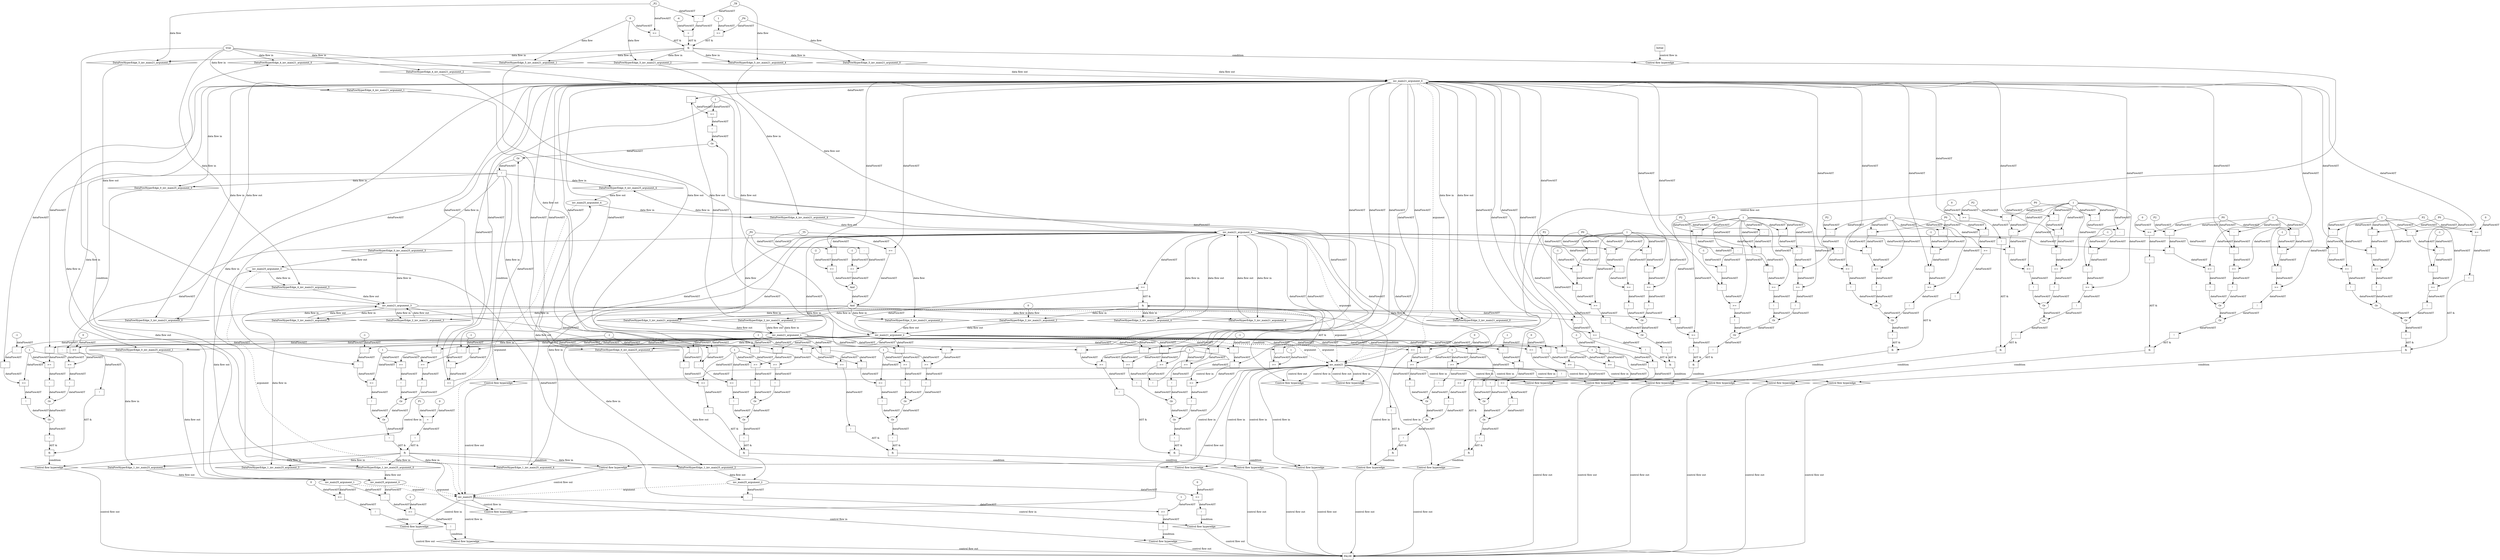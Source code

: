 digraph dag {
"inv_main21" [label="inv_main21" nodeName="inv_main21" class=cfn  shape="rect"];
"inv_main25" [label="inv_main25" nodeName="inv_main25" class=cfn  shape="rect"];
FALSE [label="FALSE" nodeName=FALSE class=cfn  shape="rect"];
Initial [label="Initial" nodeName=Initial class=cfn  shape="rect"];
ControlFowHyperEdge_0 [label="Control flow hyperedge" nodeName=ControlFowHyperEdge_0 class=controlFlowHyperEdge shape="diamond"];
"inv_main21" -> ControlFowHyperEdge_0 [label="control flow in"]
ControlFowHyperEdge_0 -> "inv_main25" [label="control flow out"]
ControlFowHyperEdge_1 [label="Control flow hyperedge" nodeName=ControlFowHyperEdge_1 class=controlFlowHyperEdge shape="diamond"];
"inv_main21" -> ControlFowHyperEdge_1 [label="control flow in"]
ControlFowHyperEdge_1 -> "inv_main25" [label="control flow out"]
ControlFowHyperEdge_2 [label="Control flow hyperedge" nodeName=ControlFowHyperEdge_2 class=controlFlowHyperEdge shape="diamond"];
"inv_main21" -> ControlFowHyperEdge_2 [label="control flow in"]
ControlFowHyperEdge_2 -> "inv_main21" [label="control flow out"]
ControlFowHyperEdge_3 [label="Control flow hyperedge" nodeName=ControlFowHyperEdge_3 class=controlFlowHyperEdge shape="diamond"];
"inv_main21" -> ControlFowHyperEdge_3 [label="control flow in"]
ControlFowHyperEdge_3 -> "inv_main21" [label="control flow out"]
ControlFowHyperEdge_4 [label="Control flow hyperedge" nodeName=ControlFowHyperEdge_4 class=controlFlowHyperEdge shape="diamond"];
"inv_main25" -> ControlFowHyperEdge_4 [label="control flow in"]
ControlFowHyperEdge_4 -> "inv_main21" [label="control flow out"]
ControlFowHyperEdge_5 [label="Control flow hyperedge" nodeName=ControlFowHyperEdge_5 class=controlFlowHyperEdge shape="diamond"];
"Initial" -> ControlFowHyperEdge_5 [label="control flow in"]
ControlFowHyperEdge_5 -> "inv_main21" [label="control flow out"]
ControlFowHyperEdge_6 [label="Control flow hyperedge" nodeName=ControlFowHyperEdge_6 class=controlFlowHyperEdge shape="diamond"];
"inv_main21" -> ControlFowHyperEdge_6 [label="control flow in"]
ControlFowHyperEdge_6 -> "FALSE" [label="control flow out"]
ControlFowHyperEdge_7 [label="Control flow hyperedge" nodeName=ControlFowHyperEdge_7 class=controlFlowHyperEdge shape="diamond"];
"inv_main21" -> ControlFowHyperEdge_7 [label="control flow in"]
ControlFowHyperEdge_7 -> "FALSE" [label="control flow out"]
ControlFowHyperEdge_8 [label="Control flow hyperedge" nodeName=ControlFowHyperEdge_8 class=controlFlowHyperEdge shape="diamond"];
"inv_main21" -> ControlFowHyperEdge_8 [label="control flow in"]
ControlFowHyperEdge_8 -> "FALSE" [label="control flow out"]
ControlFowHyperEdge_9 [label="Control flow hyperedge" nodeName=ControlFowHyperEdge_9 class=controlFlowHyperEdge shape="diamond"];
"inv_main21" -> ControlFowHyperEdge_9 [label="control flow in"]
ControlFowHyperEdge_9 -> "FALSE" [label="control flow out"]
ControlFowHyperEdge_10 [label="Control flow hyperedge" nodeName=ControlFowHyperEdge_10 class=controlFlowHyperEdge shape="diamond"];
"inv_main21" -> ControlFowHyperEdge_10 [label="control flow in"]
ControlFowHyperEdge_10 -> "FALSE" [label="control flow out"]
ControlFowHyperEdge_11 [label="Control flow hyperedge" nodeName=ControlFowHyperEdge_11 class=controlFlowHyperEdge shape="diamond"];
"inv_main21" -> ControlFowHyperEdge_11 [label="control flow in"]
ControlFowHyperEdge_11 -> "FALSE" [label="control flow out"]
ControlFowHyperEdge_12 [label="Control flow hyperedge" nodeName=ControlFowHyperEdge_12 class=controlFlowHyperEdge shape="diamond"];
"inv_main21" -> ControlFowHyperEdge_12 [label="control flow in"]
ControlFowHyperEdge_12 -> "FALSE" [label="control flow out"]
ControlFowHyperEdge_13 [label="Control flow hyperedge" nodeName=ControlFowHyperEdge_13 class=controlFlowHyperEdge shape="diamond"];
"inv_main21" -> ControlFowHyperEdge_13 [label="control flow in"]
ControlFowHyperEdge_13 -> "FALSE" [label="control flow out"]
ControlFowHyperEdge_14 [label="Control flow hyperedge" nodeName=ControlFowHyperEdge_14 class=controlFlowHyperEdge shape="diamond"];
"inv_main21" -> ControlFowHyperEdge_14 [label="control flow in"]
ControlFowHyperEdge_14 -> "FALSE" [label="control flow out"]
ControlFowHyperEdge_15 [label="Control flow hyperedge" nodeName=ControlFowHyperEdge_15 class=controlFlowHyperEdge shape="diamond"];
"inv_main21" -> ControlFowHyperEdge_15 [label="control flow in"]
ControlFowHyperEdge_15 -> "FALSE" [label="control flow out"]
ControlFowHyperEdge_16 [label="Control flow hyperedge" nodeName=ControlFowHyperEdge_16 class=controlFlowHyperEdge shape="diamond"];
"inv_main21" -> ControlFowHyperEdge_16 [label="control flow in"]
ControlFowHyperEdge_16 -> "FALSE" [label="control flow out"]
ControlFowHyperEdge_17 [label="Control flow hyperedge" nodeName=ControlFowHyperEdge_17 class=controlFlowHyperEdge shape="diamond"];
"inv_main21" -> ControlFowHyperEdge_17 [label="control flow in"]
ControlFowHyperEdge_17 -> "FALSE" [label="control flow out"]
ControlFowHyperEdge_18 [label="Control flow hyperedge" nodeName=ControlFowHyperEdge_18 class=controlFlowHyperEdge shape="diamond"];
"inv_main25" -> ControlFowHyperEdge_18 [label="control flow in"]
ControlFowHyperEdge_18 -> "FALSE" [label="control flow out"]
ControlFowHyperEdge_19 [label="Control flow hyperedge" nodeName=ControlFowHyperEdge_19 class=controlFlowHyperEdge shape="diamond"];
"inv_main25" -> ControlFowHyperEdge_19 [label="control flow in"]
ControlFowHyperEdge_19 -> "FALSE" [label="control flow out"]
ControlFowHyperEdge_20 [label="Control flow hyperedge" nodeName=ControlFowHyperEdge_20 class=controlFlowHyperEdge shape="diamond"];
"inv_main25" -> ControlFowHyperEdge_20 [label="control flow in"]
ControlFowHyperEdge_20 -> "FALSE" [label="control flow out"]
ControlFowHyperEdge_21 [label="Control flow hyperedge" nodeName=ControlFowHyperEdge_21 class=controlFlowHyperEdge shape="diamond"];
"inv_main25" -> ControlFowHyperEdge_21 [label="control flow in"]
ControlFowHyperEdge_21 -> "FALSE" [label="control flow out"]
"inv_main25_argument_0" [label="inv_main25_argument_0" nodeName=argument0 class=argument  head="inv_main25" shape="oval"];
"inv_main25_argument_0" -> "inv_main25"[label="argument" style="dashed"]
"inv_main25_argument_1" [label="inv_main25_argument_1" nodeName=argument1 class=argument  head="inv_main25" shape="oval"];
"inv_main25_argument_1" -> "inv_main25"[label="argument" style="dashed"]
"inv_main25_argument_2" [label="inv_main25_argument_2" nodeName=argument2 class=argument  head="inv_main25" shape="oval"];
"inv_main25_argument_2" -> "inv_main25"[label="argument" style="dashed"]
"inv_main25_argument_3" [label="inv_main25_argument_3" nodeName=argument3 class=argument  head="inv_main25" shape="oval"];
"inv_main25_argument_3" -> "inv_main25"[label="argument" style="dashed"]
"inv_main25_argument_4" [label="inv_main25_argument_4" nodeName=argument4 class=argument  head="inv_main25" shape="oval"];
"inv_main25_argument_4" -> "inv_main25"[label="argument" style="dashed"]
"inv_main21_argument_0" [label="inv_main21_argument_0" nodeName=argument0 class=argument  head="inv_main21" shape="oval"];
"inv_main21_argument_0" -> "inv_main21"[label="argument" style="dashed"]
"inv_main21_argument_1" [label="inv_main21_argument_1" nodeName=argument1 class=argument  head="inv_main21" shape="oval"];
"inv_main21_argument_1" -> "inv_main21"[label="argument" style="dashed"]
"inv_main21_argument_2" [label="inv_main21_argument_2" nodeName=argument2 class=argument  head="inv_main21" shape="oval"];
"inv_main21_argument_2" -> "inv_main21"[label="argument" style="dashed"]
"inv_main21_argument_3" [label="inv_main21_argument_3" nodeName=argument3 class=argument  head="inv_main21" shape="oval"];
"inv_main21_argument_3" -> "inv_main21"[label="argument" style="dashed"]
"inv_main21_argument_4" [label="inv_main21_argument_4" nodeName=argument4 class=argument  head="inv_main21" shape="oval"];
"inv_main21_argument_4" -> "inv_main21"[label="argument" style="dashed"]

"xxxinv_main25___inv_main21_0xxxguard_0_node_0" [label="!" nodeName="xxxinv_main25___inv_main21_0xxxguard_0_node_0" class=Operator shape="rect"];
"xxxinv_main25___inv_main21_0xxxguard_0_node_1" [label="Or" nodeName="xxxinv_main25___inv_main21_0xxxguard_0_node_1" class=Operator ];
"xxxinv_main25___inv_main21_0xxxguard_0_node_2" [label="Or" nodeName="xxxinv_main25___inv_main21_0xxxguard_0_node_2" class=Operator ];
"xxxinv_main25___inv_main21_0xxxguard_0_node_3" [label="!" nodeName="xxxinv_main25___inv_main21_0xxxguard_0_node_3" class=Operator shape="rect"];
"xxxinv_main25___inv_main21_0xxxguard_0_node_4" [label=">=" nodeName="xxxinv_main25___inv_main21_0xxxguard_0_node_4" class=Operator  shape="rect"];
"xxxinv_main25___inv_main21_0xxxguard_0_node_5" [label="-" nodeName="xxxinv_main25___inv_main21_0xxxguard_0_node_5" class= Operator shape="rect"];
"xxxinv_main25___inv_main21_0xxxguard_0_node_8" [label="1" nodeName="xxxinv_main25___inv_main21_0xxxguard_0_node_8" class=Literal ];
"xxxinv_main25___inv_main21_0xxxguard_0_node_9" [label="!" nodeName="xxxinv_main25___inv_main21_0xxxguard_0_node_9" class=Operator shape="rect"];
"xxxinv_main25___inv_main21_0xxxguard_0_node_10" [label=">=" nodeName="xxxinv_main25___inv_main21_0xxxguard_0_node_10" class=Operator  shape="rect"];
"xxxinv_main25___inv_main21_0xxxguard_0_node_11" [label="-" nodeName="xxxinv_main25___inv_main21_0xxxguard_0_node_11" class= Operator shape="rect"];
"xxxinv_main25___inv_main21_0xxxguard_0_node_15" [label=">=" nodeName="xxxinv_main25___inv_main21_0xxxguard_0_node_15" class=Operator  shape="rect"];
"xxxinv_main25___inv_main21_0xxxguard_0_node_16" [label="-" nodeName="xxxinv_main25___inv_main21_0xxxguard_0_node_16" class= Operator shape="rect"];
"xxxinv_main25___inv_main21_0xxxguard_0_node_18" [label="-" nodeName="xxxinv_main25___inv_main21_0xxxguard_0_node_18" class= Operator shape="rect"];
"xxxinv_main25___inv_main21_0xxxguard_0_node_20" [label="-1" nodeName="xxxinv_main25___inv_main21_0xxxguard_0_node_20" class=Literal ];
"xxxinv_main25___inv_main21_0xxxguard_0_node_1" -> "xxxinv_main25___inv_main21_0xxxguard_0_node_0"[label="dataFlowAST"]
"xxxinv_main25___inv_main21_0xxxguard_0_node_2" -> "xxxinv_main25___inv_main21_0xxxguard_0_node_1"[label="dataFlowAST"]
"xxxinv_main25___inv_main21_0xxxguard_0_node_15" -> "xxxinv_main25___inv_main21_0xxxguard_0_node_1"[label="dataFlowAST"]
"xxxinv_main25___inv_main21_0xxxguard_0_node_3" -> "xxxinv_main25___inv_main21_0xxxguard_0_node_2"[label="dataFlowAST"]
"xxxinv_main25___inv_main21_0xxxguard_0_node_9" -> "xxxinv_main25___inv_main21_0xxxguard_0_node_2"[label="dataFlowAST"]
"xxxinv_main25___inv_main21_0xxxguard_0_node_4" -> "xxxinv_main25___inv_main21_0xxxguard_0_node_3"[label="dataFlowAST"]
"xxxinv_main25___inv_main21_0xxxguard_0_node_5" -> "xxxinv_main25___inv_main21_0xxxguard_0_node_4"[label="dataFlowAST"]
"xxxinv_main25___inv_main21_0xxxguard_0_node_8" -> "xxxinv_main25___inv_main21_0xxxguard_0_node_4"[label="dataFlowAST"]
"inv_main21_argument_4" -> "xxxinv_main25___inv_main21_0xxxguard_0_node_5"[label="dataFlowAST"]
"inv_main21_argument_2" -> "xxxinv_main25___inv_main21_0xxxguard_0_node_5"[label="dataFlowAST"]
"xxxinv_main25___inv_main21_0xxxguard_0_node_10" -> "xxxinv_main25___inv_main21_0xxxguard_0_node_9"[label="dataFlowAST"]
"xxxinv_main25___inv_main21_0xxxguard_0_node_11" -> "xxxinv_main25___inv_main21_0xxxguard_0_node_10"[label="dataFlowAST"]
"xxxinv_main25___inv_main21_0xxxguard_0_node_8" -> "xxxinv_main25___inv_main21_0xxxguard_0_node_10"[label="dataFlowAST"]
"inv_main21_argument_0" -> "xxxinv_main25___inv_main21_0xxxguard_0_node_11"[label="dataFlowAST"]
"inv_main21_argument_1" -> "xxxinv_main25___inv_main21_0xxxguard_0_node_11"[label="dataFlowAST"]
"xxxinv_main25___inv_main21_0xxxguard_0_node_16" -> "xxxinv_main25___inv_main21_0xxxguard_0_node_15"[label="dataFlowAST"]
"xxxinv_main25___inv_main21_0xxxguard_0_node_8" -> "xxxinv_main25___inv_main21_0xxxguard_0_node_15"[label="dataFlowAST"]
"inv_main21_argument_0" -> "xxxinv_main25___inv_main21_0xxxguard_0_node_16"[label="dataFlowAST"]
"xxxinv_main25___inv_main21_0xxxguard_0_node_18" -> "xxxinv_main25___inv_main21_0xxxguard_0_node_16"[label="dataFlowAST"]
"inv_main21_argument_1" -> "xxxinv_main25___inv_main21_0xxxguard_0_node_18"[label="dataFlowAST"]
"xxxinv_main25___inv_main21_0xxxguard_0_node_20" -> "xxxinv_main25___inv_main21_0xxxguard_0_node_18"[label="dataFlowAST"]

"xxxinv_main25___inv_main21_0xxxguard_0_node_0" -> "ControlFowHyperEdge_0" [label="condition"];
"xxxinv_main25___inv_main21_1xxx_and" [label="&" nodeName="xxxinv_main25___inv_main21_1xxx_and" class=Operator shape="rect"];
"xxxinv_main25___inv_main21_1xxxguard_0_node_0" [label="!" nodeName="xxxinv_main25___inv_main21_1xxxguard_0_node_0" class=Operator shape="rect"];
"xxxinv_main25___inv_main21_1xxxguard_0_node_1" [label="=" nodeName="xxxinv_main25___inv_main21_1xxxguard_0_node_1" class=Operator  shape="rect"];
"xxxinv_main25___inv_main21_1xxxguard_0_node_2" [label="P1" nodeName="xxxinv_main25___inv_main21_1xxxguard_0_node_2" class=Constant ];
"xxxinv_main25___inv_main21_1xxxguard_0_node_3" [label="0" nodeName="xxxinv_main25___inv_main21_1xxxguard_0_node_3" class=Literal ];
"xxxinv_main25___inv_main21_1xxxguard_0_node_1" -> "xxxinv_main25___inv_main21_1xxxguard_0_node_0"[label="dataFlowAST"]
"xxxinv_main25___inv_main21_1xxxguard_0_node_2" -> "xxxinv_main25___inv_main21_1xxxguard_0_node_1"[label="dataFlowAST"]
"xxxinv_main25___inv_main21_1xxxguard_0_node_3" -> "xxxinv_main25___inv_main21_1xxxguard_0_node_1"[label="dataFlowAST"]

"xxxinv_main25___inv_main21_1xxxguard_0_node_0" -> "xxxinv_main25___inv_main21_1xxx_and" [label="AST &"];
"xxxinv_main25___inv_main21_1xxxguard1_node_0" [label="!" nodeName="xxxinv_main25___inv_main21_1xxxguard1_node_0" class=Operator shape="rect"];
"xxxinv_main25___inv_main21_1xxxguard1_node_1" [label="Or" nodeName="xxxinv_main25___inv_main21_1xxxguard1_node_1" class=Operator ];
"xxxinv_main25___inv_main21_1xxxguard1_node_2" [label="Or" nodeName="xxxinv_main25___inv_main21_1xxxguard1_node_2" class=Operator ];
"xxxinv_main25___inv_main21_1xxxguard1_node_3" [label="!" nodeName="xxxinv_main25___inv_main21_1xxxguard1_node_3" class=Operator shape="rect"];
"xxxinv_main25___inv_main21_1xxxguard1_node_4" [label=">=" nodeName="xxxinv_main25___inv_main21_1xxxguard1_node_4" class=Operator  shape="rect"];
"xxxinv_main25___inv_main21_1xxxguard1_node_5" [label="-" nodeName="xxxinv_main25___inv_main21_1xxxguard1_node_5" class= Operator shape="rect"];
"xxxinv_main25___inv_main21_1xxxguard1_node_8" [label="1" nodeName="xxxinv_main25___inv_main21_1xxxguard1_node_8" class=Literal ];
"xxxinv_main25___inv_main21_1xxxguard1_node_9" [label="!" nodeName="xxxinv_main25___inv_main21_1xxxguard1_node_9" class=Operator shape="rect"];
"xxxinv_main25___inv_main21_1xxxguard1_node_10" [label=">=" nodeName="xxxinv_main25___inv_main21_1xxxguard1_node_10" class=Operator  shape="rect"];
"xxxinv_main25___inv_main21_1xxxguard1_node_11" [label="-" nodeName="xxxinv_main25___inv_main21_1xxxguard1_node_11" class= Operator shape="rect"];
"xxxinv_main25___inv_main21_1xxxguard1_node_15" [label="!" nodeName="xxxinv_main25___inv_main21_1xxxguard1_node_15" class=Operator shape="rect"];
"xxxinv_main25___inv_main21_1xxxguard1_node_16" [label=">=" nodeName="xxxinv_main25___inv_main21_1xxxguard1_node_16" class=Operator  shape="rect"];
"xxxinv_main25___inv_main21_1xxxguard1_node_17" [label="-" nodeName="xxxinv_main25___inv_main21_1xxxguard1_node_17" class= Operator shape="rect"];
"xxxinv_main25___inv_main21_1xxxguard1_node_19" [label="-" nodeName="xxxinv_main25___inv_main21_1xxxguard1_node_19" class= Operator shape="rect"];
"xxxinv_main25___inv_main21_1xxxguard1_node_21" [label="-1" nodeName="xxxinv_main25___inv_main21_1xxxguard1_node_21" class=Literal ];
"xxxinv_main25___inv_main21_1xxxguard1_node_1" -> "xxxinv_main25___inv_main21_1xxxguard1_node_0"[label="dataFlowAST"]
"xxxinv_main25___inv_main21_1xxxguard1_node_2" -> "xxxinv_main25___inv_main21_1xxxguard1_node_1"[label="dataFlowAST"]
"xxxinv_main25___inv_main21_1xxxguard1_node_15" -> "xxxinv_main25___inv_main21_1xxxguard1_node_1"[label="dataFlowAST"]
"xxxinv_main25___inv_main21_1xxxguard1_node_3" -> "xxxinv_main25___inv_main21_1xxxguard1_node_2"[label="dataFlowAST"]
"xxxinv_main25___inv_main21_1xxxguard1_node_9" -> "xxxinv_main25___inv_main21_1xxxguard1_node_2"[label="dataFlowAST"]
"xxxinv_main25___inv_main21_1xxxguard1_node_4" -> "xxxinv_main25___inv_main21_1xxxguard1_node_3"[label="dataFlowAST"]
"xxxinv_main25___inv_main21_1xxxguard1_node_5" -> "xxxinv_main25___inv_main21_1xxxguard1_node_4"[label="dataFlowAST"]
"xxxinv_main25___inv_main21_1xxxguard1_node_8" -> "xxxinv_main25___inv_main21_1xxxguard1_node_4"[label="dataFlowAST"]
"inv_main21_argument_4" -> "xxxinv_main25___inv_main21_1xxxguard1_node_5"[label="dataFlowAST"]
"inv_main21_argument_2" -> "xxxinv_main25___inv_main21_1xxxguard1_node_5"[label="dataFlowAST"]
"xxxinv_main25___inv_main21_1xxxguard1_node_10" -> "xxxinv_main25___inv_main21_1xxxguard1_node_9"[label="dataFlowAST"]
"xxxinv_main25___inv_main21_1xxxguard1_node_11" -> "xxxinv_main25___inv_main21_1xxxguard1_node_10"[label="dataFlowAST"]
"xxxinv_main25___inv_main21_1xxxguard1_node_8" -> "xxxinv_main25___inv_main21_1xxxguard1_node_10"[label="dataFlowAST"]
"inv_main21_argument_0" -> "xxxinv_main25___inv_main21_1xxxguard1_node_11"[label="dataFlowAST"]
"inv_main21_argument_1" -> "xxxinv_main25___inv_main21_1xxxguard1_node_11"[label="dataFlowAST"]
"xxxinv_main25___inv_main21_1xxxguard1_node_16" -> "xxxinv_main25___inv_main21_1xxxguard1_node_15"[label="dataFlowAST"]
"xxxinv_main25___inv_main21_1xxxguard1_node_17" -> "xxxinv_main25___inv_main21_1xxxguard1_node_16"[label="dataFlowAST"]
"xxxinv_main25___inv_main21_1xxxguard1_node_8" -> "xxxinv_main25___inv_main21_1xxxguard1_node_16"[label="dataFlowAST"]
"inv_main21_argument_0" -> "xxxinv_main25___inv_main21_1xxxguard1_node_17"[label="dataFlowAST"]
"xxxinv_main25___inv_main21_1xxxguard1_node_19" -> "xxxinv_main25___inv_main21_1xxxguard1_node_17"[label="dataFlowAST"]
"inv_main21_argument_1" -> "xxxinv_main25___inv_main21_1xxxguard1_node_19"[label="dataFlowAST"]
"xxxinv_main25___inv_main21_1xxxguard1_node_21" -> "xxxinv_main25___inv_main21_1xxxguard1_node_19"[label="dataFlowAST"]

"xxxinv_main25___inv_main21_1xxxguard1_node_0" -> "xxxinv_main25___inv_main21_1xxx_and" [label="AST &"];
"xxxinv_main25___inv_main21_1xxx_and" -> "ControlFowHyperEdge_1" [label="condition"];
"xxxinv_main21___inv_main21_2xxx_and" [label="&" nodeName="xxxinv_main21___inv_main21_2xxx_and" class=Operator shape="rect"];
"xxxinv_main21___inv_main21_2xxxguard_0_node_0" [label=">=" nodeName="xxxinv_main21___inv_main21_2xxxguard_0_node_0" class=Operator  shape="rect"];
"inv_main21_argument_2" -> "xxxinv_main21___inv_main21_2xxxguard_0_node_0"[label="dataFlowAST"]
"inv_main21_argument_4" -> "xxxinv_main21___inv_main21_2xxxguard_0_node_0"[label="dataFlowAST"]

"xxxinv_main21___inv_main21_2xxxguard_0_node_0" -> "xxxinv_main21___inv_main21_2xxx_and" [label="AST &"];
"xxxinv_main21___inv_main21_2xxxguard1_node_0" [label=">=" nodeName="xxxinv_main21___inv_main21_2xxxguard1_node_0" class=Operator  shape="rect"];
"xxxinv_main21___inv_main21_2xxxguard1_node_1" [label="-" nodeName="xxxinv_main21___inv_main21_2xxxguard1_node_1" class= Operator shape="rect"];
"xxxinv_main21___inv_main21_2xxxguard1_node_4" [label="1" nodeName="xxxinv_main21___inv_main21_2xxxguard1_node_4" class=Literal ];
"xxxinv_main21___inv_main21_2xxxguard1_node_1" -> "xxxinv_main21___inv_main21_2xxxguard1_node_0"[label="dataFlowAST"]
"xxxinv_main21___inv_main21_2xxxguard1_node_4" -> "xxxinv_main21___inv_main21_2xxxguard1_node_0"[label="dataFlowAST"]
"inv_main21_argument_0" -> "xxxinv_main21___inv_main21_2xxxguard1_node_1"[label="dataFlowAST"]
"inv_main21_argument_1" -> "xxxinv_main21___inv_main21_2xxxguard1_node_1"[label="dataFlowAST"]

"xxxinv_main21___inv_main21_2xxxguard1_node_0" -> "xxxinv_main21___inv_main21_2xxx_and" [label="AST &"];
"xxxinv_main21___inv_main21_2xxx_and" -> "ControlFowHyperEdge_2" [label="condition"];
"xxxinv_main21___inv_main21_2xxxdataFlow_0_node_0" [label="0" nodeName="xxxinv_main21___inv_main21_2xxxdataFlow_0_node_0" class=Literal ];

"xxxinv_main21___inv_main21_2xxxdataFlow_0_node_0" -> "DataFowHyperEdge_2_inv_main21_argument_2" [label="data flow"];
"xxxinv_main21___inv_main21_3xxxguard_0_node_0" [label="And" nodeName="xxxinv_main21___inv_main21_3xxxguard_0_node_0" class=Operator ];
"xxxinv_main21___inv_main21_3xxxguard_0_node_1" [label="And" nodeName="xxxinv_main21___inv_main21_3xxxguard_0_node_1" class=Operator ];
"xxxinv_main21___inv_main21_3xxxguard_0_node_2" [label=">=" nodeName="xxxinv_main21___inv_main21_3xxxguard_0_node_2" class=Operator  shape="rect"];
"xxxinv_main21___inv_main21_3xxxguard_0_node_3" [label="-" nodeName="xxxinv_main21___inv_main21_3xxxguard_0_node_3" class= Operator shape="rect"];
"xxxinv_main21___inv_main21_3xxxguard_0_node_6" [label="-2" nodeName="xxxinv_main21___inv_main21_3xxxguard_0_node_6" class=Literal ];
"xxxinv_main21___inv_main21_3xxxguard_0_node_7" [label=">=" nodeName="xxxinv_main21___inv_main21_3xxxguard_0_node_7" class=Operator  shape="rect"];
"xxxinv_main21___inv_main21_3xxxguard_0_node_8" [label="-" nodeName="xxxinv_main21___inv_main21_3xxxguard_0_node_8" class= Operator shape="rect"];
"xxxinv_main21___inv_main21_3xxxguard_0_node_11" [label="-1" nodeName="xxxinv_main21___inv_main21_3xxxguard_0_node_11" class=Literal ];
"xxxinv_main21___inv_main21_3xxxguard_0_node_12" [label=">=" nodeName="xxxinv_main21___inv_main21_3xxxguard_0_node_12" class=Operator  shape="rect"];
"xxxinv_main21___inv_main21_3xxxguard_0_node_1" -> "xxxinv_main21___inv_main21_3xxxguard_0_node_0"[label="dataFlowAST"]
"xxxinv_main21___inv_main21_3xxxguard_0_node_12" -> "xxxinv_main21___inv_main21_3xxxguard_0_node_0"[label="dataFlowAST"]
"xxxinv_main21___inv_main21_3xxxguard_0_node_2" -> "xxxinv_main21___inv_main21_3xxxguard_0_node_1"[label="dataFlowAST"]
"xxxinv_main21___inv_main21_3xxxguard_0_node_7" -> "xxxinv_main21___inv_main21_3xxxguard_0_node_1"[label="dataFlowAST"]
"xxxinv_main21___inv_main21_3xxxguard_0_node_3" -> "xxxinv_main21___inv_main21_3xxxguard_0_node_2"[label="dataFlowAST"]
"xxxinv_main21___inv_main21_3xxxguard_0_node_6" -> "xxxinv_main21___inv_main21_3xxxguard_0_node_2"[label="dataFlowAST"]
"inv_main21_argument_4" -> "xxxinv_main21___inv_main21_3xxxguard_0_node_3"[label="dataFlowAST"]
"xxxinv_main21___inv_main21_3xxxdataFlow1_node_0" -> "xxxinv_main21___inv_main21_3xxxguard_0_node_3"[label="dataFlowAST"]
"xxxinv_main21___inv_main21_3xxxguard_0_node_8" -> "xxxinv_main21___inv_main21_3xxxguard_0_node_7"[label="dataFlowAST"]
"xxxinv_main21___inv_main21_3xxxguard_0_node_11" -> "xxxinv_main21___inv_main21_3xxxguard_0_node_7"[label="dataFlowAST"]
"inv_main21_argument_0" -> "xxxinv_main21___inv_main21_3xxxguard_0_node_8"[label="dataFlowAST"]
"xxxinv_main21___inv_main21_3xxxdataFlow_0_node_0" -> "xxxinv_main21___inv_main21_3xxxguard_0_node_8"[label="dataFlowAST"]
"inv_main21_argument_0" -> "xxxinv_main21___inv_main21_3xxxguard_0_node_12"[label="dataFlowAST"]
"xxxinv_main21___inv_main21_3xxxdataFlow_0_node_0" -> "xxxinv_main21___inv_main21_3xxxguard_0_node_12"[label="dataFlowAST"]

"xxxinv_main21___inv_main21_3xxxguard_0_node_0" -> "ControlFowHyperEdge_3" [label="condition"];
"xxxinv_main21___inv_main21_3xxxdataFlow_0_node_0" [label="_P0" nodeName="xxxinv_main21___inv_main21_3xxxdataFlow_0_node_0" class=Constant ];

"xxxinv_main21___inv_main21_3xxxdataFlow_0_node_0" -> "DataFowHyperEdge_3_inv_main21_argument_1" [label="data flow"];
"xxxinv_main21___inv_main21_3xxxdataFlow1_node_0" [label="_T5" nodeName="xxxinv_main21___inv_main21_3xxxdataFlow1_node_0" class=Constant ];

"xxxinv_main21___inv_main21_3xxxdataFlow1_node_0" -> "DataFowHyperEdge_3_inv_main21_argument_2" [label="data flow"];
"xxxinv_main21___inv_main25_4xxxguard_0_node_0" [label="true" nodeName="xxxinv_main21___inv_main25_4xxxguard_0_node_0" class=BoolValue ];

"xxxinv_main21___inv_main25_4xxxguard_0_node_0" -> "ControlFowHyperEdge_4" [label="condition"];
"xxxinv_main21___Initial_5xxx_and" [label="&" nodeName="xxxinv_main21___Initial_5xxx_and" class=Operator shape="rect"];
"xxxinv_main21___Initial_5xxxguard_0_node_0" [label=">=" nodeName="xxxinv_main21___Initial_5xxxguard_0_node_0" class=Operator  shape="rect"];
"xxxinv_main21___Initial_5xxxdataFlow4_node_0" -> "xxxinv_main21___Initial_5xxxguard_0_node_0"[label="dataFlowAST"]
"xxxinv_main21___Initial_5xxxdataFlow_0_node_0" -> "xxxinv_main21___Initial_5xxxguard_0_node_0"[label="dataFlowAST"]

"xxxinv_main21___Initial_5xxxguard_0_node_0" -> "xxxinv_main21___Initial_5xxx_and" [label="AST &"];
"xxxinv_main21___Initial_5xxxguard1_node_0" [label=">=" nodeName="xxxinv_main21___Initial_5xxxguard1_node_0" class=Operator  shape="rect"];
"xxxinv_main21___Initial_5xxxguard1_node_2" [label="1" nodeName="xxxinv_main21___Initial_5xxxguard1_node_2" class=Literal ];
"xxxinv_main21___Initial_5xxxdataFlow3_node_0" -> "xxxinv_main21___Initial_5xxxguard1_node_0"[label="dataFlowAST"]
"xxxinv_main21___Initial_5xxxguard1_node_2" -> "xxxinv_main21___Initial_5xxxguard1_node_0"[label="dataFlowAST"]

"xxxinv_main21___Initial_5xxxguard1_node_0" -> "xxxinv_main21___Initial_5xxx_and" [label="AST &"];
"xxxinv_main21___Initial_5xxxguard2_node_0" [label="=" nodeName="xxxinv_main21___Initial_5xxxguard2_node_0" class=Operator  shape="rect"];
"xxxinv_main21___Initial_5xxxguard2_node_1" [label="-" nodeName="xxxinv_main21___Initial_5xxxguard2_node_1" class= Operator shape="rect"];
"xxxinv_main21___Initial_5xxxguard2_node_4" [label="-4" nodeName="xxxinv_main21___Initial_5xxxguard2_node_4" class=Literal ];
"xxxinv_main21___Initial_5xxxguard2_node_1" -> "xxxinv_main21___Initial_5xxxguard2_node_0"[label="dataFlowAST"]
"xxxinv_main21___Initial_5xxxguard2_node_4" -> "xxxinv_main21___Initial_5xxxguard2_node_0"[label="dataFlowAST"]
"xxxinv_main21___Initial_5xxxdataFlow2_node_0" -> "xxxinv_main21___Initial_5xxxguard2_node_1"[label="dataFlowAST"]
"xxxinv_main21___Initial_5xxxdataFlow4_node_0" -> "xxxinv_main21___Initial_5xxxguard2_node_1"[label="dataFlowAST"]

"xxxinv_main21___Initial_5xxxguard2_node_0" -> "xxxinv_main21___Initial_5xxx_and" [label="AST &"];
"xxxinv_main21___Initial_5xxx_and" -> "ControlFowHyperEdge_5" [label="condition"];
"xxxinv_main21___Initial_5xxxdataFlow_0_node_0" [label="0" nodeName="xxxinv_main21___Initial_5xxxdataFlow_0_node_0" class=Literal ];

"xxxinv_main21___Initial_5xxxdataFlow_0_node_0" -> "DataFowHyperEdge_5_inv_main21_argument_1" [label="data flow"];

"xxxinv_main21___Initial_5xxxdataFlow_0_node_0" -> "DataFowHyperEdge_5_inv_main21_argument_2" [label="data flow"];
"xxxinv_main21___Initial_5xxxdataFlow2_node_0" [label="_T8" nodeName="xxxinv_main21___Initial_5xxxdataFlow2_node_0" class=Constant ];

"xxxinv_main21___Initial_5xxxdataFlow2_node_0" -> "DataFowHyperEdge_5_inv_main21_argument_4" [label="data flow"];
"xxxinv_main21___Initial_5xxxdataFlow3_node_0" [label="_P4" nodeName="xxxinv_main21___Initial_5xxxdataFlow3_node_0" class=Constant ];

"xxxinv_main21___Initial_5xxxdataFlow3_node_0" -> "DataFowHyperEdge_5_inv_main21_argument_0" [label="data flow"];
"xxxinv_main21___Initial_5xxxdataFlow4_node_0" [label="_P2" nodeName="xxxinv_main21___Initial_5xxxdataFlow4_node_0" class=Constant ];

"xxxinv_main21___Initial_5xxxdataFlow4_node_0" -> "DataFowHyperEdge_5_inv_main21_argument_3" [label="data flow"];
"xxxFALSE___inv_main21_6xxx_and" [label="&" nodeName="xxxFALSE___inv_main21_6xxx_and" class=Operator shape="rect"];
"xxxFALSE___inv_main21_6xxxguard_0_node_0" [label="!" nodeName="xxxFALSE___inv_main21_6xxxguard_0_node_0" class=Operator shape="rect"];
"xxxFALSE___inv_main21_6xxxguard_0_node_1" [label=">=" nodeName="xxxFALSE___inv_main21_6xxxguard_0_node_1" class=Operator  shape="rect"];
"xxxFALSE___inv_main21_6xxxguard_0_node_2" [label="-" nodeName="xxxFALSE___inv_main21_6xxxguard_0_node_2" class= Operator shape="rect"];
"xxxFALSE___inv_main21_6xxxguard_0_node_4" [label="-" nodeName="xxxFALSE___inv_main21_6xxxguard_0_node_4" class= Operator shape="rect"];
"xxxFALSE___inv_main21_6xxxguard_0_node_6" [label="-1" nodeName="xxxFALSE___inv_main21_6xxxguard_0_node_6" class=Literal ];
"xxxFALSE___inv_main21_6xxxguard_0_node_7" [label="1" nodeName="xxxFALSE___inv_main21_6xxxguard_0_node_7" class=Literal ];
"xxxFALSE___inv_main21_6xxxguard_0_node_1" -> "xxxFALSE___inv_main21_6xxxguard_0_node_0"[label="dataFlowAST"]
"xxxFALSE___inv_main21_6xxxguard_0_node_2" -> "xxxFALSE___inv_main21_6xxxguard_0_node_1"[label="dataFlowAST"]
"xxxFALSE___inv_main21_6xxxguard_0_node_7" -> "xxxFALSE___inv_main21_6xxxguard_0_node_1"[label="dataFlowAST"]
"inv_main21_argument_0" -> "xxxFALSE___inv_main21_6xxxguard_0_node_2"[label="dataFlowAST"]
"xxxFALSE___inv_main21_6xxxguard_0_node_4" -> "xxxFALSE___inv_main21_6xxxguard_0_node_2"[label="dataFlowAST"]
"inv_main21_argument_1" -> "xxxFALSE___inv_main21_6xxxguard_0_node_4"[label="dataFlowAST"]
"xxxFALSE___inv_main21_6xxxguard_0_node_6" -> "xxxFALSE___inv_main21_6xxxguard_0_node_4"[label="dataFlowAST"]

"xxxFALSE___inv_main21_6xxxguard_0_node_0" -> "xxxFALSE___inv_main21_6xxx_and" [label="AST &"];
"xxxFALSE___inv_main21_6xxxguard1_node_0" [label="!" nodeName="xxxFALSE___inv_main21_6xxxguard1_node_0" class=Operator shape="rect"];
"xxxFALSE___inv_main21_6xxxguard1_node_1" [label="Or" nodeName="xxxFALSE___inv_main21_6xxxguard1_node_1" class=Operator ];
"xxxFALSE___inv_main21_6xxxguard1_node_2" [label="Or" nodeName="xxxFALSE___inv_main21_6xxxguard1_node_2" class=Operator ];
"xxxFALSE___inv_main21_6xxxguard1_node_3" [label="!" nodeName="xxxFALSE___inv_main21_6xxxguard1_node_3" class=Operator shape="rect"];
"xxxFALSE___inv_main21_6xxxguard1_node_4" [label=">=" nodeName="xxxFALSE___inv_main21_6xxxguard1_node_4" class=Operator  shape="rect"];
"xxxFALSE___inv_main21_6xxxguard1_node_5" [label="-" nodeName="xxxFALSE___inv_main21_6xxxguard1_node_5" class= Operator shape="rect"];
"xxxFALSE___inv_main21_6xxxguard1_node_9" [label="!" nodeName="xxxFALSE___inv_main21_6xxxguard1_node_9" class=Operator shape="rect"];
"xxxFALSE___inv_main21_6xxxguard1_node_10" [label=">=" nodeName="xxxFALSE___inv_main21_6xxxguard1_node_10" class=Operator  shape="rect"];
"xxxFALSE___inv_main21_6xxxguard1_node_11" [label="-" nodeName="xxxFALSE___inv_main21_6xxxguard1_node_11" class= Operator shape="rect"];
"xxxFALSE___inv_main21_6xxxguard1_node_15" [label="!" nodeName="xxxFALSE___inv_main21_6xxxguard1_node_15" class=Operator shape="rect"];
"xxxFALSE___inv_main21_6xxxguard1_node_16" [label=">=" nodeName="xxxFALSE___inv_main21_6xxxguard1_node_16" class=Operator  shape="rect"];
"xxxFALSE___inv_main21_6xxxguard1_node_17" [label="-" nodeName="xxxFALSE___inv_main21_6xxxguard1_node_17" class= Operator shape="rect"];
"xxxFALSE___inv_main21_6xxxguard1_node_19" [label="-" nodeName="xxxFALSE___inv_main21_6xxxguard1_node_19" class= Operator shape="rect"];
"xxxFALSE___inv_main21_6xxxguard1_node_1" -> "xxxFALSE___inv_main21_6xxxguard1_node_0"[label="dataFlowAST"]
"xxxFALSE___inv_main21_6xxxguard1_node_2" -> "xxxFALSE___inv_main21_6xxxguard1_node_1"[label="dataFlowAST"]
"xxxFALSE___inv_main21_6xxxguard1_node_15" -> "xxxFALSE___inv_main21_6xxxguard1_node_1"[label="dataFlowAST"]
"xxxFALSE___inv_main21_6xxxguard1_node_3" -> "xxxFALSE___inv_main21_6xxxguard1_node_2"[label="dataFlowAST"]
"xxxFALSE___inv_main21_6xxxguard1_node_9" -> "xxxFALSE___inv_main21_6xxxguard1_node_2"[label="dataFlowAST"]
"xxxFALSE___inv_main21_6xxxguard1_node_4" -> "xxxFALSE___inv_main21_6xxxguard1_node_3"[label="dataFlowAST"]
"xxxFALSE___inv_main21_6xxxguard1_node_5" -> "xxxFALSE___inv_main21_6xxxguard1_node_4"[label="dataFlowAST"]
"xxxFALSE___inv_main21_6xxxguard_0_node_7" -> "xxxFALSE___inv_main21_6xxxguard1_node_4"[label="dataFlowAST"]
"inv_main21_argument_4" -> "xxxFALSE___inv_main21_6xxxguard1_node_5"[label="dataFlowAST"]
"inv_main21_argument_2" -> "xxxFALSE___inv_main21_6xxxguard1_node_5"[label="dataFlowAST"]
"xxxFALSE___inv_main21_6xxxguard1_node_10" -> "xxxFALSE___inv_main21_6xxxguard1_node_9"[label="dataFlowAST"]
"xxxFALSE___inv_main21_6xxxguard1_node_11" -> "xxxFALSE___inv_main21_6xxxguard1_node_10"[label="dataFlowAST"]
"xxxFALSE___inv_main21_6xxxguard_0_node_7" -> "xxxFALSE___inv_main21_6xxxguard1_node_10"[label="dataFlowAST"]
"inv_main21_argument_0" -> "xxxFALSE___inv_main21_6xxxguard1_node_11"[label="dataFlowAST"]
"inv_main21_argument_1" -> "xxxFALSE___inv_main21_6xxxguard1_node_11"[label="dataFlowAST"]
"xxxFALSE___inv_main21_6xxxguard1_node_16" -> "xxxFALSE___inv_main21_6xxxguard1_node_15"[label="dataFlowAST"]
"xxxFALSE___inv_main21_6xxxguard1_node_17" -> "xxxFALSE___inv_main21_6xxxguard1_node_16"[label="dataFlowAST"]
"xxxFALSE___inv_main21_6xxxguard_0_node_7" -> "xxxFALSE___inv_main21_6xxxguard1_node_16"[label="dataFlowAST"]
"inv_main21_argument_0" -> "xxxFALSE___inv_main21_6xxxguard1_node_17"[label="dataFlowAST"]
"xxxFALSE___inv_main21_6xxxguard1_node_19" -> "xxxFALSE___inv_main21_6xxxguard1_node_17"[label="dataFlowAST"]
"inv_main21_argument_1" -> "xxxFALSE___inv_main21_6xxxguard1_node_19"[label="dataFlowAST"]
"xxxFALSE___inv_main21_6xxxguard_0_node_6" -> "xxxFALSE___inv_main21_6xxxguard1_node_19"[label="dataFlowAST"]

"xxxFALSE___inv_main21_6xxxguard1_node_0" -> "xxxFALSE___inv_main21_6xxx_and" [label="AST &"];
"xxxFALSE___inv_main21_6xxx_and" -> "ControlFowHyperEdge_6" [label="condition"];
"xxxFALSE___inv_main21_7xxx_and" [label="&" nodeName="xxxFALSE___inv_main21_7xxx_and" class=Operator shape="rect"];
"xxxFALSE___inv_main21_7xxxguard_0_node_0" [label="!" nodeName="xxxFALSE___inv_main21_7xxxguard_0_node_0" class=Operator shape="rect"];
"xxxFALSE___inv_main21_7xxxguard_0_node_1" [label=">=" nodeName="xxxFALSE___inv_main21_7xxxguard_0_node_1" class=Operator  shape="rect"];
"xxxFALSE___inv_main21_7xxxguard_0_node_3" [label="0" nodeName="xxxFALSE___inv_main21_7xxxguard_0_node_3" class=Literal ];
"xxxFALSE___inv_main21_7xxxguard_0_node_1" -> "xxxFALSE___inv_main21_7xxxguard_0_node_0"[label="dataFlowAST"]
"inv_main21_argument_1" -> "xxxFALSE___inv_main21_7xxxguard_0_node_1"[label="dataFlowAST"]
"xxxFALSE___inv_main21_7xxxguard_0_node_3" -> "xxxFALSE___inv_main21_7xxxguard_0_node_1"[label="dataFlowAST"]

"xxxFALSE___inv_main21_7xxxguard_0_node_0" -> "xxxFALSE___inv_main21_7xxx_and" [label="AST &"];
"xxxFALSE___inv_main21_7xxxguard1_node_0" [label="!" nodeName="xxxFALSE___inv_main21_7xxxguard1_node_0" class=Operator shape="rect"];
"xxxFALSE___inv_main21_7xxxguard1_node_1" [label="Or" nodeName="xxxFALSE___inv_main21_7xxxguard1_node_1" class=Operator ];
"xxxFALSE___inv_main21_7xxxguard1_node_2" [label="Or" nodeName="xxxFALSE___inv_main21_7xxxguard1_node_2" class=Operator ];
"xxxFALSE___inv_main21_7xxxguard1_node_3" [label="!" nodeName="xxxFALSE___inv_main21_7xxxguard1_node_3" class=Operator shape="rect"];
"xxxFALSE___inv_main21_7xxxguard1_node_4" [label=">=" nodeName="xxxFALSE___inv_main21_7xxxguard1_node_4" class=Operator  shape="rect"];
"xxxFALSE___inv_main21_7xxxguard1_node_5" [label="-" nodeName="xxxFALSE___inv_main21_7xxxguard1_node_5" class= Operator shape="rect"];
"xxxFALSE___inv_main21_7xxxguard1_node_8" [label="1" nodeName="xxxFALSE___inv_main21_7xxxguard1_node_8" class=Literal ];
"xxxFALSE___inv_main21_7xxxguard1_node_9" [label="!" nodeName="xxxFALSE___inv_main21_7xxxguard1_node_9" class=Operator shape="rect"];
"xxxFALSE___inv_main21_7xxxguard1_node_10" [label=">=" nodeName="xxxFALSE___inv_main21_7xxxguard1_node_10" class=Operator  shape="rect"];
"xxxFALSE___inv_main21_7xxxguard1_node_11" [label="-" nodeName="xxxFALSE___inv_main21_7xxxguard1_node_11" class= Operator shape="rect"];
"xxxFALSE___inv_main21_7xxxguard1_node_15" [label="!" nodeName="xxxFALSE___inv_main21_7xxxguard1_node_15" class=Operator shape="rect"];
"xxxFALSE___inv_main21_7xxxguard1_node_16" [label=">=" nodeName="xxxFALSE___inv_main21_7xxxguard1_node_16" class=Operator  shape="rect"];
"xxxFALSE___inv_main21_7xxxguard1_node_17" [label="-" nodeName="xxxFALSE___inv_main21_7xxxguard1_node_17" class= Operator shape="rect"];
"xxxFALSE___inv_main21_7xxxguard1_node_19" [label="-" nodeName="xxxFALSE___inv_main21_7xxxguard1_node_19" class= Operator shape="rect"];
"xxxFALSE___inv_main21_7xxxguard1_node_21" [label="-1" nodeName="xxxFALSE___inv_main21_7xxxguard1_node_21" class=Literal ];
"xxxFALSE___inv_main21_7xxxguard1_node_1" -> "xxxFALSE___inv_main21_7xxxguard1_node_0"[label="dataFlowAST"]
"xxxFALSE___inv_main21_7xxxguard1_node_2" -> "xxxFALSE___inv_main21_7xxxguard1_node_1"[label="dataFlowAST"]
"xxxFALSE___inv_main21_7xxxguard1_node_15" -> "xxxFALSE___inv_main21_7xxxguard1_node_1"[label="dataFlowAST"]
"xxxFALSE___inv_main21_7xxxguard1_node_3" -> "xxxFALSE___inv_main21_7xxxguard1_node_2"[label="dataFlowAST"]
"xxxFALSE___inv_main21_7xxxguard1_node_9" -> "xxxFALSE___inv_main21_7xxxguard1_node_2"[label="dataFlowAST"]
"xxxFALSE___inv_main21_7xxxguard1_node_4" -> "xxxFALSE___inv_main21_7xxxguard1_node_3"[label="dataFlowAST"]
"xxxFALSE___inv_main21_7xxxguard1_node_5" -> "xxxFALSE___inv_main21_7xxxguard1_node_4"[label="dataFlowAST"]
"xxxFALSE___inv_main21_7xxxguard1_node_8" -> "xxxFALSE___inv_main21_7xxxguard1_node_4"[label="dataFlowAST"]
"inv_main21_argument_4" -> "xxxFALSE___inv_main21_7xxxguard1_node_5"[label="dataFlowAST"]
"inv_main21_argument_2" -> "xxxFALSE___inv_main21_7xxxguard1_node_5"[label="dataFlowAST"]
"xxxFALSE___inv_main21_7xxxguard1_node_10" -> "xxxFALSE___inv_main21_7xxxguard1_node_9"[label="dataFlowAST"]
"xxxFALSE___inv_main21_7xxxguard1_node_11" -> "xxxFALSE___inv_main21_7xxxguard1_node_10"[label="dataFlowAST"]
"xxxFALSE___inv_main21_7xxxguard1_node_8" -> "xxxFALSE___inv_main21_7xxxguard1_node_10"[label="dataFlowAST"]
"inv_main21_argument_0" -> "xxxFALSE___inv_main21_7xxxguard1_node_11"[label="dataFlowAST"]
"inv_main21_argument_1" -> "xxxFALSE___inv_main21_7xxxguard1_node_11"[label="dataFlowAST"]
"xxxFALSE___inv_main21_7xxxguard1_node_16" -> "xxxFALSE___inv_main21_7xxxguard1_node_15"[label="dataFlowAST"]
"xxxFALSE___inv_main21_7xxxguard1_node_17" -> "xxxFALSE___inv_main21_7xxxguard1_node_16"[label="dataFlowAST"]
"xxxFALSE___inv_main21_7xxxguard1_node_8" -> "xxxFALSE___inv_main21_7xxxguard1_node_16"[label="dataFlowAST"]
"inv_main21_argument_0" -> "xxxFALSE___inv_main21_7xxxguard1_node_17"[label="dataFlowAST"]
"xxxFALSE___inv_main21_7xxxguard1_node_19" -> "xxxFALSE___inv_main21_7xxxguard1_node_17"[label="dataFlowAST"]
"inv_main21_argument_1" -> "xxxFALSE___inv_main21_7xxxguard1_node_19"[label="dataFlowAST"]
"xxxFALSE___inv_main21_7xxxguard1_node_21" -> "xxxFALSE___inv_main21_7xxxguard1_node_19"[label="dataFlowAST"]

"xxxFALSE___inv_main21_7xxxguard1_node_0" -> "xxxFALSE___inv_main21_7xxx_and" [label="AST &"];
"xxxFALSE___inv_main21_7xxx_and" -> "ControlFowHyperEdge_7" [label="condition"];
"xxxFALSE___inv_main21_8xxx_and" [label="&" nodeName="xxxFALSE___inv_main21_8xxx_and" class=Operator shape="rect"];
"xxxFALSE___inv_main21_8xxxguard_0_node_0" [label="!" nodeName="xxxFALSE___inv_main21_8xxxguard_0_node_0" class=Operator shape="rect"];
"xxxFALSE___inv_main21_8xxxguard_0_node_1" [label=">=" nodeName="xxxFALSE___inv_main21_8xxxguard_0_node_1" class=Operator  shape="rect"];
"xxxFALSE___inv_main21_8xxxguard_0_node_2" [label="-" nodeName="xxxFALSE___inv_main21_8xxxguard_0_node_2" class= Operator shape="rect"];
"xxxFALSE___inv_main21_8xxxguard_0_node_5" [label="1" nodeName="xxxFALSE___inv_main21_8xxxguard_0_node_5" class=Literal ];
"xxxFALSE___inv_main21_8xxxguard_0_node_1" -> "xxxFALSE___inv_main21_8xxxguard_0_node_0"[label="dataFlowAST"]
"xxxFALSE___inv_main21_8xxxguard_0_node_2" -> "xxxFALSE___inv_main21_8xxxguard_0_node_1"[label="dataFlowAST"]
"xxxFALSE___inv_main21_8xxxguard_0_node_5" -> "xxxFALSE___inv_main21_8xxxguard_0_node_1"[label="dataFlowAST"]
"inv_main21_argument_0" -> "xxxFALSE___inv_main21_8xxxguard_0_node_2"[label="dataFlowAST"]
"inv_main21_argument_1" -> "xxxFALSE___inv_main21_8xxxguard_0_node_2"[label="dataFlowAST"]

"xxxFALSE___inv_main21_8xxxguard_0_node_0" -> "xxxFALSE___inv_main21_8xxx_and" [label="AST &"];
"xxxFALSE___inv_main21_8xxxguard1_node_0" [label="!" nodeName="xxxFALSE___inv_main21_8xxxguard1_node_0" class=Operator shape="rect"];
"xxxFALSE___inv_main21_8xxxguard1_node_1" [label="Or" nodeName="xxxFALSE___inv_main21_8xxxguard1_node_1" class=Operator ];
"xxxFALSE___inv_main21_8xxxguard1_node_2" [label="Or" nodeName="xxxFALSE___inv_main21_8xxxguard1_node_2" class=Operator ];
"xxxFALSE___inv_main21_8xxxguard1_node_3" [label="!" nodeName="xxxFALSE___inv_main21_8xxxguard1_node_3" class=Operator shape="rect"];
"xxxFALSE___inv_main21_8xxxguard1_node_4" [label=">=" nodeName="xxxFALSE___inv_main21_8xxxguard1_node_4" class=Operator  shape="rect"];
"xxxFALSE___inv_main21_8xxxguard1_node_5" [label="-" nodeName="xxxFALSE___inv_main21_8xxxguard1_node_5" class= Operator shape="rect"];
"xxxFALSE___inv_main21_8xxxguard1_node_9" [label="!" nodeName="xxxFALSE___inv_main21_8xxxguard1_node_9" class=Operator shape="rect"];
"xxxFALSE___inv_main21_8xxxguard1_node_10" [label=">=" nodeName="xxxFALSE___inv_main21_8xxxguard1_node_10" class=Operator  shape="rect"];
"xxxFALSE___inv_main21_8xxxguard1_node_11" [label="-" nodeName="xxxFALSE___inv_main21_8xxxguard1_node_11" class= Operator shape="rect"];
"xxxFALSE___inv_main21_8xxxguard1_node_15" [label="!" nodeName="xxxFALSE___inv_main21_8xxxguard1_node_15" class=Operator shape="rect"];
"xxxFALSE___inv_main21_8xxxguard1_node_16" [label=">=" nodeName="xxxFALSE___inv_main21_8xxxguard1_node_16" class=Operator  shape="rect"];
"xxxFALSE___inv_main21_8xxxguard1_node_17" [label="-" nodeName="xxxFALSE___inv_main21_8xxxguard1_node_17" class= Operator shape="rect"];
"xxxFALSE___inv_main21_8xxxguard1_node_19" [label="-" nodeName="xxxFALSE___inv_main21_8xxxguard1_node_19" class= Operator shape="rect"];
"xxxFALSE___inv_main21_8xxxguard1_node_21" [label="-1" nodeName="xxxFALSE___inv_main21_8xxxguard1_node_21" class=Literal ];
"xxxFALSE___inv_main21_8xxxguard1_node_1" -> "xxxFALSE___inv_main21_8xxxguard1_node_0"[label="dataFlowAST"]
"xxxFALSE___inv_main21_8xxxguard1_node_2" -> "xxxFALSE___inv_main21_8xxxguard1_node_1"[label="dataFlowAST"]
"xxxFALSE___inv_main21_8xxxguard1_node_15" -> "xxxFALSE___inv_main21_8xxxguard1_node_1"[label="dataFlowAST"]
"xxxFALSE___inv_main21_8xxxguard1_node_3" -> "xxxFALSE___inv_main21_8xxxguard1_node_2"[label="dataFlowAST"]
"xxxFALSE___inv_main21_8xxxguard1_node_9" -> "xxxFALSE___inv_main21_8xxxguard1_node_2"[label="dataFlowAST"]
"xxxFALSE___inv_main21_8xxxguard1_node_4" -> "xxxFALSE___inv_main21_8xxxguard1_node_3"[label="dataFlowAST"]
"xxxFALSE___inv_main21_8xxxguard1_node_5" -> "xxxFALSE___inv_main21_8xxxguard1_node_4"[label="dataFlowAST"]
"xxxFALSE___inv_main21_8xxxguard_0_node_5" -> "xxxFALSE___inv_main21_8xxxguard1_node_4"[label="dataFlowAST"]
"inv_main21_argument_4" -> "xxxFALSE___inv_main21_8xxxguard1_node_5"[label="dataFlowAST"]
"inv_main21_argument_2" -> "xxxFALSE___inv_main21_8xxxguard1_node_5"[label="dataFlowAST"]
"xxxFALSE___inv_main21_8xxxguard1_node_10" -> "xxxFALSE___inv_main21_8xxxguard1_node_9"[label="dataFlowAST"]
"xxxFALSE___inv_main21_8xxxguard1_node_11" -> "xxxFALSE___inv_main21_8xxxguard1_node_10"[label="dataFlowAST"]
"xxxFALSE___inv_main21_8xxxguard_0_node_5" -> "xxxFALSE___inv_main21_8xxxguard1_node_10"[label="dataFlowAST"]
"inv_main21_argument_0" -> "xxxFALSE___inv_main21_8xxxguard1_node_11"[label="dataFlowAST"]
"inv_main21_argument_1" -> "xxxFALSE___inv_main21_8xxxguard1_node_11"[label="dataFlowAST"]
"xxxFALSE___inv_main21_8xxxguard1_node_16" -> "xxxFALSE___inv_main21_8xxxguard1_node_15"[label="dataFlowAST"]
"xxxFALSE___inv_main21_8xxxguard1_node_17" -> "xxxFALSE___inv_main21_8xxxguard1_node_16"[label="dataFlowAST"]
"xxxFALSE___inv_main21_8xxxguard_0_node_5" -> "xxxFALSE___inv_main21_8xxxguard1_node_16"[label="dataFlowAST"]
"inv_main21_argument_0" -> "xxxFALSE___inv_main21_8xxxguard1_node_17"[label="dataFlowAST"]
"xxxFALSE___inv_main21_8xxxguard1_node_19" -> "xxxFALSE___inv_main21_8xxxguard1_node_17"[label="dataFlowAST"]
"inv_main21_argument_1" -> "xxxFALSE___inv_main21_8xxxguard1_node_19"[label="dataFlowAST"]
"xxxFALSE___inv_main21_8xxxguard1_node_21" -> "xxxFALSE___inv_main21_8xxxguard1_node_19"[label="dataFlowAST"]

"xxxFALSE___inv_main21_8xxxguard1_node_0" -> "xxxFALSE___inv_main21_8xxx_and" [label="AST &"];
"xxxFALSE___inv_main21_8xxx_and" -> "ControlFowHyperEdge_8" [label="condition"];
"xxxFALSE___inv_main21_9xxx_and" [label="&" nodeName="xxxFALSE___inv_main21_9xxx_and" class=Operator shape="rect"];
"xxxFALSE___inv_main21_9xxxguard_0_node_0" [label="!" nodeName="xxxFALSE___inv_main21_9xxxguard_0_node_0" class=Operator shape="rect"];
"xxxFALSE___inv_main21_9xxxguard_0_node_1" [label=">=" nodeName="xxxFALSE___inv_main21_9xxxguard_0_node_1" class=Operator  shape="rect"];
"xxxFALSE___inv_main21_9xxxguard_0_node_3" [label="0" nodeName="xxxFALSE___inv_main21_9xxxguard_0_node_3" class=Literal ];
"xxxFALSE___inv_main21_9xxxguard_0_node_1" -> "xxxFALSE___inv_main21_9xxxguard_0_node_0"[label="dataFlowAST"]
"inv_main21_argument_1" -> "xxxFALSE___inv_main21_9xxxguard_0_node_1"[label="dataFlowAST"]
"xxxFALSE___inv_main21_9xxxguard_0_node_3" -> "xxxFALSE___inv_main21_9xxxguard_0_node_1"[label="dataFlowAST"]

"xxxFALSE___inv_main21_9xxxguard_0_node_0" -> "xxxFALSE___inv_main21_9xxx_and" [label="AST &"];
"xxxFALSE___inv_main21_9xxxguard1_node_0" [label="!" nodeName="xxxFALSE___inv_main21_9xxxguard1_node_0" class=Operator shape="rect"];
"xxxFALSE___inv_main21_9xxxguard1_node_1" [label="Or" nodeName="xxxFALSE___inv_main21_9xxxguard1_node_1" class=Operator ];
"xxxFALSE___inv_main21_9xxxguard1_node_2" [label="Or" nodeName="xxxFALSE___inv_main21_9xxxguard1_node_2" class=Operator ];
"xxxFALSE___inv_main21_9xxxguard1_node_3" [label="!" nodeName="xxxFALSE___inv_main21_9xxxguard1_node_3" class=Operator shape="rect"];
"xxxFALSE___inv_main21_9xxxguard1_node_4" [label=">=" nodeName="xxxFALSE___inv_main21_9xxxguard1_node_4" class=Operator  shape="rect"];
"xxxFALSE___inv_main21_9xxxguard1_node_5" [label="-" nodeName="xxxFALSE___inv_main21_9xxxguard1_node_5" class= Operator shape="rect"];
"xxxFALSE___inv_main21_9xxxguard1_node_8" [label="1" nodeName="xxxFALSE___inv_main21_9xxxguard1_node_8" class=Literal ];
"xxxFALSE___inv_main21_9xxxguard1_node_9" [label="!" nodeName="xxxFALSE___inv_main21_9xxxguard1_node_9" class=Operator shape="rect"];
"xxxFALSE___inv_main21_9xxxguard1_node_10" [label=">=" nodeName="xxxFALSE___inv_main21_9xxxguard1_node_10" class=Operator  shape="rect"];
"xxxFALSE___inv_main21_9xxxguard1_node_11" [label="-" nodeName="xxxFALSE___inv_main21_9xxxguard1_node_11" class= Operator shape="rect"];
"xxxFALSE___inv_main21_9xxxguard1_node_15" [label="!" nodeName="xxxFALSE___inv_main21_9xxxguard1_node_15" class=Operator shape="rect"];
"xxxFALSE___inv_main21_9xxxguard1_node_16" [label=">=" nodeName="xxxFALSE___inv_main21_9xxxguard1_node_16" class=Operator  shape="rect"];
"xxxFALSE___inv_main21_9xxxguard1_node_17" [label="-" nodeName="xxxFALSE___inv_main21_9xxxguard1_node_17" class= Operator shape="rect"];
"xxxFALSE___inv_main21_9xxxguard1_node_19" [label="-" nodeName="xxxFALSE___inv_main21_9xxxguard1_node_19" class= Operator shape="rect"];
"xxxFALSE___inv_main21_9xxxguard1_node_21" [label="-1" nodeName="xxxFALSE___inv_main21_9xxxguard1_node_21" class=Literal ];
"xxxFALSE___inv_main21_9xxxguard1_node_1" -> "xxxFALSE___inv_main21_9xxxguard1_node_0"[label="dataFlowAST"]
"xxxFALSE___inv_main21_9xxxguard1_node_2" -> "xxxFALSE___inv_main21_9xxxguard1_node_1"[label="dataFlowAST"]
"xxxFALSE___inv_main21_9xxxguard1_node_15" -> "xxxFALSE___inv_main21_9xxxguard1_node_1"[label="dataFlowAST"]
"xxxFALSE___inv_main21_9xxxguard1_node_3" -> "xxxFALSE___inv_main21_9xxxguard1_node_2"[label="dataFlowAST"]
"xxxFALSE___inv_main21_9xxxguard1_node_9" -> "xxxFALSE___inv_main21_9xxxguard1_node_2"[label="dataFlowAST"]
"xxxFALSE___inv_main21_9xxxguard1_node_4" -> "xxxFALSE___inv_main21_9xxxguard1_node_3"[label="dataFlowAST"]
"xxxFALSE___inv_main21_9xxxguard1_node_5" -> "xxxFALSE___inv_main21_9xxxguard1_node_4"[label="dataFlowAST"]
"xxxFALSE___inv_main21_9xxxguard1_node_8" -> "xxxFALSE___inv_main21_9xxxguard1_node_4"[label="dataFlowAST"]
"inv_main21_argument_4" -> "xxxFALSE___inv_main21_9xxxguard1_node_5"[label="dataFlowAST"]
"inv_main21_argument_2" -> "xxxFALSE___inv_main21_9xxxguard1_node_5"[label="dataFlowAST"]
"xxxFALSE___inv_main21_9xxxguard1_node_10" -> "xxxFALSE___inv_main21_9xxxguard1_node_9"[label="dataFlowAST"]
"xxxFALSE___inv_main21_9xxxguard1_node_11" -> "xxxFALSE___inv_main21_9xxxguard1_node_10"[label="dataFlowAST"]
"xxxFALSE___inv_main21_9xxxguard1_node_8" -> "xxxFALSE___inv_main21_9xxxguard1_node_10"[label="dataFlowAST"]
"inv_main21_argument_0" -> "xxxFALSE___inv_main21_9xxxguard1_node_11"[label="dataFlowAST"]
"inv_main21_argument_1" -> "xxxFALSE___inv_main21_9xxxguard1_node_11"[label="dataFlowAST"]
"xxxFALSE___inv_main21_9xxxguard1_node_16" -> "xxxFALSE___inv_main21_9xxxguard1_node_15"[label="dataFlowAST"]
"xxxFALSE___inv_main21_9xxxguard1_node_17" -> "xxxFALSE___inv_main21_9xxxguard1_node_16"[label="dataFlowAST"]
"xxxFALSE___inv_main21_9xxxguard1_node_8" -> "xxxFALSE___inv_main21_9xxxguard1_node_16"[label="dataFlowAST"]
"inv_main21_argument_0" -> "xxxFALSE___inv_main21_9xxxguard1_node_17"[label="dataFlowAST"]
"xxxFALSE___inv_main21_9xxxguard1_node_19" -> "xxxFALSE___inv_main21_9xxxguard1_node_17"[label="dataFlowAST"]
"inv_main21_argument_1" -> "xxxFALSE___inv_main21_9xxxguard1_node_19"[label="dataFlowAST"]
"xxxFALSE___inv_main21_9xxxguard1_node_21" -> "xxxFALSE___inv_main21_9xxxguard1_node_19"[label="dataFlowAST"]

"xxxFALSE___inv_main21_9xxxguard1_node_0" -> "xxxFALSE___inv_main21_9xxx_and" [label="AST &"];
"xxxFALSE___inv_main21_9xxx_and" -> "ControlFowHyperEdge_9" [label="condition"];
"xxxFALSE___inv_main21_10xxx_and" [label="&" nodeName="xxxFALSE___inv_main21_10xxx_and" class=Operator shape="rect"];
"xxxFALSE___inv_main21_10xxxguard_0_node_0" [label="!" nodeName="xxxFALSE___inv_main21_10xxxguard_0_node_0" class=Operator shape="rect"];
"xxxFALSE___inv_main21_10xxxguard_0_node_1" [label=">=" nodeName="xxxFALSE___inv_main21_10xxxguard_0_node_1" class=Operator  shape="rect"];
"xxxFALSE___inv_main21_10xxxguard_0_node_2" [label="-" nodeName="xxxFALSE___inv_main21_10xxxguard_0_node_2" class= Operator shape="rect"];
"xxxFALSE___inv_main21_10xxxguard_0_node_5" [label="1" nodeName="xxxFALSE___inv_main21_10xxxguard_0_node_5" class=Literal ];
"xxxFALSE___inv_main21_10xxxguard_0_node_1" -> "xxxFALSE___inv_main21_10xxxguard_0_node_0"[label="dataFlowAST"]
"xxxFALSE___inv_main21_10xxxguard_0_node_2" -> "xxxFALSE___inv_main21_10xxxguard_0_node_1"[label="dataFlowAST"]
"xxxFALSE___inv_main21_10xxxguard_0_node_5" -> "xxxFALSE___inv_main21_10xxxguard_0_node_1"[label="dataFlowAST"]
"inv_main21_argument_3" -> "xxxFALSE___inv_main21_10xxxguard_0_node_2"[label="dataFlowAST"]
"inv_main21_argument_2" -> "xxxFALSE___inv_main21_10xxxguard_0_node_2"[label="dataFlowAST"]

"xxxFALSE___inv_main21_10xxxguard_0_node_0" -> "xxxFALSE___inv_main21_10xxx_and" [label="AST &"];
"xxxFALSE___inv_main21_10xxxguard1_node_0" [label="!" nodeName="xxxFALSE___inv_main21_10xxxguard1_node_0" class=Operator shape="rect"];
"xxxFALSE___inv_main21_10xxxguard1_node_1" [label="Or" nodeName="xxxFALSE___inv_main21_10xxxguard1_node_1" class=Operator ];
"xxxFALSE___inv_main21_10xxxguard1_node_2" [label="Or" nodeName="xxxFALSE___inv_main21_10xxxguard1_node_2" class=Operator ];
"xxxFALSE___inv_main21_10xxxguard1_node_3" [label="!" nodeName="xxxFALSE___inv_main21_10xxxguard1_node_3" class=Operator shape="rect"];
"xxxFALSE___inv_main21_10xxxguard1_node_4" [label=">=" nodeName="xxxFALSE___inv_main21_10xxxguard1_node_4" class=Operator  shape="rect"];
"xxxFALSE___inv_main21_10xxxguard1_node_5" [label="-" nodeName="xxxFALSE___inv_main21_10xxxguard1_node_5" class= Operator shape="rect"];
"xxxFALSE___inv_main21_10xxxguard1_node_9" [label="!" nodeName="xxxFALSE___inv_main21_10xxxguard1_node_9" class=Operator shape="rect"];
"xxxFALSE___inv_main21_10xxxguard1_node_10" [label=">=" nodeName="xxxFALSE___inv_main21_10xxxguard1_node_10" class=Operator  shape="rect"];
"xxxFALSE___inv_main21_10xxxguard1_node_11" [label="-" nodeName="xxxFALSE___inv_main21_10xxxguard1_node_11" class= Operator shape="rect"];
"xxxFALSE___inv_main21_10xxxguard1_node_15" [label="!" nodeName="xxxFALSE___inv_main21_10xxxguard1_node_15" class=Operator shape="rect"];
"xxxFALSE___inv_main21_10xxxguard1_node_16" [label=">=" nodeName="xxxFALSE___inv_main21_10xxxguard1_node_16" class=Operator  shape="rect"];
"xxxFALSE___inv_main21_10xxxguard1_node_17" [label="-" nodeName="xxxFALSE___inv_main21_10xxxguard1_node_17" class= Operator shape="rect"];
"xxxFALSE___inv_main21_10xxxguard1_node_19" [label="-" nodeName="xxxFALSE___inv_main21_10xxxguard1_node_19" class= Operator shape="rect"];
"xxxFALSE___inv_main21_10xxxguard1_node_21" [label="-1" nodeName="xxxFALSE___inv_main21_10xxxguard1_node_21" class=Literal ];
"xxxFALSE___inv_main21_10xxxguard1_node_1" -> "xxxFALSE___inv_main21_10xxxguard1_node_0"[label="dataFlowAST"]
"xxxFALSE___inv_main21_10xxxguard1_node_2" -> "xxxFALSE___inv_main21_10xxxguard1_node_1"[label="dataFlowAST"]
"xxxFALSE___inv_main21_10xxxguard1_node_15" -> "xxxFALSE___inv_main21_10xxxguard1_node_1"[label="dataFlowAST"]
"xxxFALSE___inv_main21_10xxxguard1_node_3" -> "xxxFALSE___inv_main21_10xxxguard1_node_2"[label="dataFlowAST"]
"xxxFALSE___inv_main21_10xxxguard1_node_9" -> "xxxFALSE___inv_main21_10xxxguard1_node_2"[label="dataFlowAST"]
"xxxFALSE___inv_main21_10xxxguard1_node_4" -> "xxxFALSE___inv_main21_10xxxguard1_node_3"[label="dataFlowAST"]
"xxxFALSE___inv_main21_10xxxguard1_node_5" -> "xxxFALSE___inv_main21_10xxxguard1_node_4"[label="dataFlowAST"]
"xxxFALSE___inv_main21_10xxxguard_0_node_5" -> "xxxFALSE___inv_main21_10xxxguard1_node_4"[label="dataFlowAST"]
"inv_main21_argument_4" -> "xxxFALSE___inv_main21_10xxxguard1_node_5"[label="dataFlowAST"]
"inv_main21_argument_2" -> "xxxFALSE___inv_main21_10xxxguard1_node_5"[label="dataFlowAST"]
"xxxFALSE___inv_main21_10xxxguard1_node_10" -> "xxxFALSE___inv_main21_10xxxguard1_node_9"[label="dataFlowAST"]
"xxxFALSE___inv_main21_10xxxguard1_node_11" -> "xxxFALSE___inv_main21_10xxxguard1_node_10"[label="dataFlowAST"]
"xxxFALSE___inv_main21_10xxxguard_0_node_5" -> "xxxFALSE___inv_main21_10xxxguard1_node_10"[label="dataFlowAST"]
"inv_main21_argument_0" -> "xxxFALSE___inv_main21_10xxxguard1_node_11"[label="dataFlowAST"]
"inv_main21_argument_1" -> "xxxFALSE___inv_main21_10xxxguard1_node_11"[label="dataFlowAST"]
"xxxFALSE___inv_main21_10xxxguard1_node_16" -> "xxxFALSE___inv_main21_10xxxguard1_node_15"[label="dataFlowAST"]
"xxxFALSE___inv_main21_10xxxguard1_node_17" -> "xxxFALSE___inv_main21_10xxxguard1_node_16"[label="dataFlowAST"]
"xxxFALSE___inv_main21_10xxxguard_0_node_5" -> "xxxFALSE___inv_main21_10xxxguard1_node_16"[label="dataFlowAST"]
"inv_main21_argument_0" -> "xxxFALSE___inv_main21_10xxxguard1_node_17"[label="dataFlowAST"]
"xxxFALSE___inv_main21_10xxxguard1_node_19" -> "xxxFALSE___inv_main21_10xxxguard1_node_17"[label="dataFlowAST"]
"inv_main21_argument_1" -> "xxxFALSE___inv_main21_10xxxguard1_node_19"[label="dataFlowAST"]
"xxxFALSE___inv_main21_10xxxguard1_node_21" -> "xxxFALSE___inv_main21_10xxxguard1_node_19"[label="dataFlowAST"]

"xxxFALSE___inv_main21_10xxxguard1_node_0" -> "xxxFALSE___inv_main21_10xxx_and" [label="AST &"];
"xxxFALSE___inv_main21_10xxx_and" -> "ControlFowHyperEdge_10" [label="condition"];
"xxxFALSE___inv_main21_11xxx_and" [label="&" nodeName="xxxFALSE___inv_main21_11xxx_and" class=Operator shape="rect"];
"xxxFALSE___inv_main21_11xxxguard_0_node_0" [label="!" nodeName="xxxFALSE___inv_main21_11xxxguard_0_node_0" class=Operator shape="rect"];
"xxxFALSE___inv_main21_11xxxguard_0_node_1" [label=">=" nodeName="xxxFALSE___inv_main21_11xxxguard_0_node_1" class=Operator  shape="rect"];
"xxxFALSE___inv_main21_11xxxguard_0_node_3" [label="0" nodeName="xxxFALSE___inv_main21_11xxxguard_0_node_3" class=Literal ];
"xxxFALSE___inv_main21_11xxxguard_0_node_1" -> "xxxFALSE___inv_main21_11xxxguard_0_node_0"[label="dataFlowAST"]
"inv_main21_argument_2" -> "xxxFALSE___inv_main21_11xxxguard_0_node_1"[label="dataFlowAST"]
"xxxFALSE___inv_main21_11xxxguard_0_node_3" -> "xxxFALSE___inv_main21_11xxxguard_0_node_1"[label="dataFlowAST"]

"xxxFALSE___inv_main21_11xxxguard_0_node_0" -> "xxxFALSE___inv_main21_11xxx_and" [label="AST &"];
"xxxFALSE___inv_main21_11xxxguard1_node_0" [label="!" nodeName="xxxFALSE___inv_main21_11xxxguard1_node_0" class=Operator shape="rect"];
"xxxFALSE___inv_main21_11xxxguard1_node_1" [label="Or" nodeName="xxxFALSE___inv_main21_11xxxguard1_node_1" class=Operator ];
"xxxFALSE___inv_main21_11xxxguard1_node_2" [label="Or" nodeName="xxxFALSE___inv_main21_11xxxguard1_node_2" class=Operator ];
"xxxFALSE___inv_main21_11xxxguard1_node_3" [label="!" nodeName="xxxFALSE___inv_main21_11xxxguard1_node_3" class=Operator shape="rect"];
"xxxFALSE___inv_main21_11xxxguard1_node_4" [label=">=" nodeName="xxxFALSE___inv_main21_11xxxguard1_node_4" class=Operator  shape="rect"];
"xxxFALSE___inv_main21_11xxxguard1_node_5" [label="-" nodeName="xxxFALSE___inv_main21_11xxxguard1_node_5" class= Operator shape="rect"];
"xxxFALSE___inv_main21_11xxxguard1_node_8" [label="1" nodeName="xxxFALSE___inv_main21_11xxxguard1_node_8" class=Literal ];
"xxxFALSE___inv_main21_11xxxguard1_node_9" [label="!" nodeName="xxxFALSE___inv_main21_11xxxguard1_node_9" class=Operator shape="rect"];
"xxxFALSE___inv_main21_11xxxguard1_node_10" [label=">=" nodeName="xxxFALSE___inv_main21_11xxxguard1_node_10" class=Operator  shape="rect"];
"xxxFALSE___inv_main21_11xxxguard1_node_11" [label="-" nodeName="xxxFALSE___inv_main21_11xxxguard1_node_11" class= Operator shape="rect"];
"xxxFALSE___inv_main21_11xxxguard1_node_15" [label="!" nodeName="xxxFALSE___inv_main21_11xxxguard1_node_15" class=Operator shape="rect"];
"xxxFALSE___inv_main21_11xxxguard1_node_16" [label=">=" nodeName="xxxFALSE___inv_main21_11xxxguard1_node_16" class=Operator  shape="rect"];
"xxxFALSE___inv_main21_11xxxguard1_node_17" [label="-" nodeName="xxxFALSE___inv_main21_11xxxguard1_node_17" class= Operator shape="rect"];
"xxxFALSE___inv_main21_11xxxguard1_node_19" [label="-" nodeName="xxxFALSE___inv_main21_11xxxguard1_node_19" class= Operator shape="rect"];
"xxxFALSE___inv_main21_11xxxguard1_node_21" [label="-1" nodeName="xxxFALSE___inv_main21_11xxxguard1_node_21" class=Literal ];
"xxxFALSE___inv_main21_11xxxguard1_node_1" -> "xxxFALSE___inv_main21_11xxxguard1_node_0"[label="dataFlowAST"]
"xxxFALSE___inv_main21_11xxxguard1_node_2" -> "xxxFALSE___inv_main21_11xxxguard1_node_1"[label="dataFlowAST"]
"xxxFALSE___inv_main21_11xxxguard1_node_15" -> "xxxFALSE___inv_main21_11xxxguard1_node_1"[label="dataFlowAST"]
"xxxFALSE___inv_main21_11xxxguard1_node_3" -> "xxxFALSE___inv_main21_11xxxguard1_node_2"[label="dataFlowAST"]
"xxxFALSE___inv_main21_11xxxguard1_node_9" -> "xxxFALSE___inv_main21_11xxxguard1_node_2"[label="dataFlowAST"]
"xxxFALSE___inv_main21_11xxxguard1_node_4" -> "xxxFALSE___inv_main21_11xxxguard1_node_3"[label="dataFlowAST"]
"xxxFALSE___inv_main21_11xxxguard1_node_5" -> "xxxFALSE___inv_main21_11xxxguard1_node_4"[label="dataFlowAST"]
"xxxFALSE___inv_main21_11xxxguard1_node_8" -> "xxxFALSE___inv_main21_11xxxguard1_node_4"[label="dataFlowAST"]
"inv_main21_argument_4" -> "xxxFALSE___inv_main21_11xxxguard1_node_5"[label="dataFlowAST"]
"inv_main21_argument_2" -> "xxxFALSE___inv_main21_11xxxguard1_node_5"[label="dataFlowAST"]
"xxxFALSE___inv_main21_11xxxguard1_node_10" -> "xxxFALSE___inv_main21_11xxxguard1_node_9"[label="dataFlowAST"]
"xxxFALSE___inv_main21_11xxxguard1_node_11" -> "xxxFALSE___inv_main21_11xxxguard1_node_10"[label="dataFlowAST"]
"xxxFALSE___inv_main21_11xxxguard1_node_8" -> "xxxFALSE___inv_main21_11xxxguard1_node_10"[label="dataFlowAST"]
"inv_main21_argument_0" -> "xxxFALSE___inv_main21_11xxxguard1_node_11"[label="dataFlowAST"]
"inv_main21_argument_1" -> "xxxFALSE___inv_main21_11xxxguard1_node_11"[label="dataFlowAST"]
"xxxFALSE___inv_main21_11xxxguard1_node_16" -> "xxxFALSE___inv_main21_11xxxguard1_node_15"[label="dataFlowAST"]
"xxxFALSE___inv_main21_11xxxguard1_node_17" -> "xxxFALSE___inv_main21_11xxxguard1_node_16"[label="dataFlowAST"]
"xxxFALSE___inv_main21_11xxxguard1_node_8" -> "xxxFALSE___inv_main21_11xxxguard1_node_16"[label="dataFlowAST"]
"inv_main21_argument_0" -> "xxxFALSE___inv_main21_11xxxguard1_node_17"[label="dataFlowAST"]
"xxxFALSE___inv_main21_11xxxguard1_node_19" -> "xxxFALSE___inv_main21_11xxxguard1_node_17"[label="dataFlowAST"]
"inv_main21_argument_1" -> "xxxFALSE___inv_main21_11xxxguard1_node_19"[label="dataFlowAST"]
"xxxFALSE___inv_main21_11xxxguard1_node_21" -> "xxxFALSE___inv_main21_11xxxguard1_node_19"[label="dataFlowAST"]

"xxxFALSE___inv_main21_11xxxguard1_node_0" -> "xxxFALSE___inv_main21_11xxx_and" [label="AST &"];
"xxxFALSE___inv_main21_11xxx_and" -> "ControlFowHyperEdge_11" [label="condition"];
"xxxFALSE___inv_main21_12xxx_and" [label="&" nodeName="xxxFALSE___inv_main21_12xxx_and" class=Operator shape="rect"];
"xxxFALSE___inv_main21_12xxxguard_0_node_0" [label="!" nodeName="xxxFALSE___inv_main21_12xxxguard_0_node_0" class=Operator shape="rect"];
"xxxFALSE___inv_main21_12xxxguard_0_node_1" [label=">=" nodeName="xxxFALSE___inv_main21_12xxxguard_0_node_1" class=Operator  shape="rect"];
"xxxFALSE___inv_main21_12xxxguard_0_node_2" [label="-" nodeName="xxxFALSE___inv_main21_12xxxguard_0_node_2" class= Operator shape="rect"];
"xxxFALSE___inv_main21_12xxxguard_0_node_4" [label="P0" nodeName="xxxFALSE___inv_main21_12xxxguard_0_node_4" class=Constant ];
"xxxFALSE___inv_main21_12xxxguard_0_node_5" [label="1" nodeName="xxxFALSE___inv_main21_12xxxguard_0_node_5" class=Literal ];
"xxxFALSE___inv_main21_12xxxguard_0_node_1" -> "xxxFALSE___inv_main21_12xxxguard_0_node_0"[label="dataFlowAST"]
"xxxFALSE___inv_main21_12xxxguard_0_node_2" -> "xxxFALSE___inv_main21_12xxxguard_0_node_1"[label="dataFlowAST"]
"xxxFALSE___inv_main21_12xxxguard_0_node_5" -> "xxxFALSE___inv_main21_12xxxguard_0_node_1"[label="dataFlowAST"]
"inv_main21_argument_0" -> "xxxFALSE___inv_main21_12xxxguard_0_node_2"[label="dataFlowAST"]
"xxxFALSE___inv_main21_12xxxguard_0_node_4" -> "xxxFALSE___inv_main21_12xxxguard_0_node_2"[label="dataFlowAST"]

"xxxFALSE___inv_main21_12xxxguard_0_node_0" -> "xxxFALSE___inv_main21_12xxx_and" [label="AST &"];
"xxxFALSE___inv_main21_12xxxguard1_node_0" [label="!" nodeName="xxxFALSE___inv_main21_12xxxguard1_node_0" class=Operator shape="rect"];
"xxxFALSE___inv_main21_12xxxguard1_node_1" [label="Or" nodeName="xxxFALSE___inv_main21_12xxxguard1_node_1" class=Operator ];
"xxxFALSE___inv_main21_12xxxguard1_node_2" [label="Or" nodeName="xxxFALSE___inv_main21_12xxxguard1_node_2" class=Operator ];
"xxxFALSE___inv_main21_12xxxguard1_node_3" [label="!" nodeName="xxxFALSE___inv_main21_12xxxguard1_node_3" class=Operator shape="rect"];
"xxxFALSE___inv_main21_12xxxguard1_node_4" [label=">=" nodeName="xxxFALSE___inv_main21_12xxxguard1_node_4" class=Operator  shape="rect"];
"xxxFALSE___inv_main21_12xxxguard1_node_5" [label="-" nodeName="xxxFALSE___inv_main21_12xxxguard1_node_5" class= Operator shape="rect"];
"xxxFALSE___inv_main21_12xxxguard1_node_7" [label="-" nodeName="xxxFALSE___inv_main21_12xxxguard1_node_7" class= Operator shape="rect"];
"xxxFALSE___inv_main21_12xxxguard1_node_8" [label="P2" nodeName="xxxFALSE___inv_main21_12xxxguard1_node_8" class=Constant ];
"xxxFALSE___inv_main21_12xxxguard1_node_11" [label="!" nodeName="xxxFALSE___inv_main21_12xxxguard1_node_11" class=Operator shape="rect"];
"xxxFALSE___inv_main21_12xxxguard1_node_12" [label=">=" nodeName="xxxFALSE___inv_main21_12xxxguard1_node_12" class=Operator  shape="rect"];
"xxxFALSE___inv_main21_12xxxguard1_node_13" [label="-" nodeName="xxxFALSE___inv_main21_12xxxguard1_node_13" class= Operator shape="rect"];
"xxxFALSE___inv_main21_12xxxguard1_node_15" [label="-" nodeName="xxxFALSE___inv_main21_12xxxguard1_node_15" class= Operator shape="rect"];
"xxxFALSE___inv_main21_12xxxguard1_node_19" [label="!" nodeName="xxxFALSE___inv_main21_12xxxguard1_node_19" class=Operator shape="rect"];
"xxxFALSE___inv_main21_12xxxguard1_node_20" [label=">=" nodeName="xxxFALSE___inv_main21_12xxxguard1_node_20" class=Operator  shape="rect"];
"xxxFALSE___inv_main21_12xxxguard1_node_21" [label="-" nodeName="xxxFALSE___inv_main21_12xxxguard1_node_21" class= Operator shape="rect"];
"xxxFALSE___inv_main21_12xxxguard1_node_23" [label="-" nodeName="xxxFALSE___inv_main21_12xxxguard1_node_23" class= Operator shape="rect"];
"xxxFALSE___inv_main21_12xxxguard1_node_24" [label="-" nodeName="xxxFALSE___inv_main21_12xxxguard1_node_24" class= Operator shape="rect"];
"xxxFALSE___inv_main21_12xxxguard1_node_27" [label="-1" nodeName="xxxFALSE___inv_main21_12xxxguard1_node_27" class=Literal ];
"xxxFALSE___inv_main21_12xxxguard1_node_1" -> "xxxFALSE___inv_main21_12xxxguard1_node_0"[label="dataFlowAST"]
"xxxFALSE___inv_main21_12xxxguard1_node_2" -> "xxxFALSE___inv_main21_12xxxguard1_node_1"[label="dataFlowAST"]
"xxxFALSE___inv_main21_12xxxguard1_node_19" -> "xxxFALSE___inv_main21_12xxxguard1_node_1"[label="dataFlowAST"]
"xxxFALSE___inv_main21_12xxxguard1_node_3" -> "xxxFALSE___inv_main21_12xxxguard1_node_2"[label="dataFlowAST"]
"xxxFALSE___inv_main21_12xxxguard1_node_11" -> "xxxFALSE___inv_main21_12xxxguard1_node_2"[label="dataFlowAST"]
"xxxFALSE___inv_main21_12xxxguard1_node_4" -> "xxxFALSE___inv_main21_12xxxguard1_node_3"[label="dataFlowAST"]
"xxxFALSE___inv_main21_12xxxguard1_node_5" -> "xxxFALSE___inv_main21_12xxxguard1_node_4"[label="dataFlowAST"]
"xxxFALSE___inv_main21_12xxxguard_0_node_5" -> "xxxFALSE___inv_main21_12xxxguard1_node_4"[label="dataFlowAST"]
"inv_main21_argument_4" -> "xxxFALSE___inv_main21_12xxxguard1_node_5"[label="dataFlowAST"]
"xxxFALSE___inv_main21_12xxxguard1_node_7" -> "xxxFALSE___inv_main21_12xxxguard1_node_5"[label="dataFlowAST"]
"xxxFALSE___inv_main21_12xxxguard1_node_8" -> "xxxFALSE___inv_main21_12xxxguard1_node_7"[label="dataFlowAST"]
"xxxFALSE___inv_main21_12xxxguard_0_node_5" -> "xxxFALSE___inv_main21_12xxxguard1_node_7"[label="dataFlowAST"]
"xxxFALSE___inv_main21_12xxxguard1_node_12" -> "xxxFALSE___inv_main21_12xxxguard1_node_11"[label="dataFlowAST"]
"xxxFALSE___inv_main21_12xxxguard1_node_13" -> "xxxFALSE___inv_main21_12xxxguard1_node_12"[label="dataFlowAST"]
"xxxFALSE___inv_main21_12xxxguard_0_node_5" -> "xxxFALSE___inv_main21_12xxxguard1_node_12"[label="dataFlowAST"]
"inv_main21_argument_0" -> "xxxFALSE___inv_main21_12xxxguard1_node_13"[label="dataFlowAST"]
"xxxFALSE___inv_main21_12xxxguard1_node_15" -> "xxxFALSE___inv_main21_12xxxguard1_node_13"[label="dataFlowAST"]
"xxxFALSE___inv_main21_12xxxguard_0_node_4" -> "xxxFALSE___inv_main21_12xxxguard1_node_15"[label="dataFlowAST"]
"xxxFALSE___inv_main21_12xxxguard_0_node_5" -> "xxxFALSE___inv_main21_12xxxguard1_node_15"[label="dataFlowAST"]
"xxxFALSE___inv_main21_12xxxguard1_node_20" -> "xxxFALSE___inv_main21_12xxxguard1_node_19"[label="dataFlowAST"]
"xxxFALSE___inv_main21_12xxxguard1_node_21" -> "xxxFALSE___inv_main21_12xxxguard1_node_20"[label="dataFlowAST"]
"xxxFALSE___inv_main21_12xxxguard_0_node_5" -> "xxxFALSE___inv_main21_12xxxguard1_node_20"[label="dataFlowAST"]
"inv_main21_argument_0" -> "xxxFALSE___inv_main21_12xxxguard1_node_21"[label="dataFlowAST"]
"xxxFALSE___inv_main21_12xxxguard1_node_23" -> "xxxFALSE___inv_main21_12xxxguard1_node_21"[label="dataFlowAST"]
"xxxFALSE___inv_main21_12xxxguard1_node_24" -> "xxxFALSE___inv_main21_12xxxguard1_node_23"[label="dataFlowAST"]
"xxxFALSE___inv_main21_12xxxguard1_node_27" -> "xxxFALSE___inv_main21_12xxxguard1_node_23"[label="dataFlowAST"]
"xxxFALSE___inv_main21_12xxxguard_0_node_4" -> "xxxFALSE___inv_main21_12xxxguard1_node_24"[label="dataFlowAST"]
"xxxFALSE___inv_main21_12xxxguard_0_node_5" -> "xxxFALSE___inv_main21_12xxxguard1_node_24"[label="dataFlowAST"]

"xxxFALSE___inv_main21_12xxxguard1_node_0" -> "xxxFALSE___inv_main21_12xxx_and" [label="AST &"];
"xxxFALSE___inv_main21_12xxx_and" -> "ControlFowHyperEdge_12" [label="condition"];
"xxxFALSE___inv_main21_13xxx_and" [label="&" nodeName="xxxFALSE___inv_main21_13xxx_and" class=Operator shape="rect"];
"xxxFALSE___inv_main21_13xxxguard_0_node_0" [label="!" nodeName="xxxFALSE___inv_main21_13xxxguard_0_node_0" class=Operator shape="rect"];
"xxxFALSE___inv_main21_13xxxguard_0_node_1" [label=">=" nodeName="xxxFALSE___inv_main21_13xxxguard_0_node_1" class=Operator  shape="rect"];
"xxxFALSE___inv_main21_13xxxguard_0_node_2" [label="P0" nodeName="xxxFALSE___inv_main21_13xxxguard_0_node_2" class=Constant ];
"xxxFALSE___inv_main21_13xxxguard_0_node_3" [label="0" nodeName="xxxFALSE___inv_main21_13xxxguard_0_node_3" class=Literal ];
"xxxFALSE___inv_main21_13xxxguard_0_node_1" -> "xxxFALSE___inv_main21_13xxxguard_0_node_0"[label="dataFlowAST"]
"xxxFALSE___inv_main21_13xxxguard_0_node_2" -> "xxxFALSE___inv_main21_13xxxguard_0_node_1"[label="dataFlowAST"]
"xxxFALSE___inv_main21_13xxxguard_0_node_3" -> "xxxFALSE___inv_main21_13xxxguard_0_node_1"[label="dataFlowAST"]

"xxxFALSE___inv_main21_13xxxguard_0_node_0" -> "xxxFALSE___inv_main21_13xxx_and" [label="AST &"];
"xxxFALSE___inv_main21_13xxxguard1_node_0" [label="!" nodeName="xxxFALSE___inv_main21_13xxxguard1_node_0" class=Operator shape="rect"];
"xxxFALSE___inv_main21_13xxxguard1_node_1" [label="Or" nodeName="xxxFALSE___inv_main21_13xxxguard1_node_1" class=Operator ];
"xxxFALSE___inv_main21_13xxxguard1_node_2" [label="Or" nodeName="xxxFALSE___inv_main21_13xxxguard1_node_2" class=Operator ];
"xxxFALSE___inv_main21_13xxxguard1_node_3" [label="!" nodeName="xxxFALSE___inv_main21_13xxxguard1_node_3" class=Operator shape="rect"];
"xxxFALSE___inv_main21_13xxxguard1_node_4" [label=">=" nodeName="xxxFALSE___inv_main21_13xxxguard1_node_4" class=Operator  shape="rect"];
"xxxFALSE___inv_main21_13xxxguard1_node_5" [label="-" nodeName="xxxFALSE___inv_main21_13xxxguard1_node_5" class= Operator shape="rect"];
"xxxFALSE___inv_main21_13xxxguard1_node_7" [label="-" nodeName="xxxFALSE___inv_main21_13xxxguard1_node_7" class= Operator shape="rect"];
"xxxFALSE___inv_main21_13xxxguard1_node_8" [label="P2" nodeName="xxxFALSE___inv_main21_13xxxguard1_node_8" class=Constant ];
"xxxFALSE___inv_main21_13xxxguard1_node_9" [label="1" nodeName="xxxFALSE___inv_main21_13xxxguard1_node_9" class=Literal ];
"xxxFALSE___inv_main21_13xxxguard1_node_11" [label="!" nodeName="xxxFALSE___inv_main21_13xxxguard1_node_11" class=Operator shape="rect"];
"xxxFALSE___inv_main21_13xxxguard1_node_12" [label=">=" nodeName="xxxFALSE___inv_main21_13xxxguard1_node_12" class=Operator  shape="rect"];
"xxxFALSE___inv_main21_13xxxguard1_node_13" [label="-" nodeName="xxxFALSE___inv_main21_13xxxguard1_node_13" class= Operator shape="rect"];
"xxxFALSE___inv_main21_13xxxguard1_node_15" [label="-" nodeName="xxxFALSE___inv_main21_13xxxguard1_node_15" class= Operator shape="rect"];
"xxxFALSE___inv_main21_13xxxguard1_node_19" [label="!" nodeName="xxxFALSE___inv_main21_13xxxguard1_node_19" class=Operator shape="rect"];
"xxxFALSE___inv_main21_13xxxguard1_node_20" [label=">=" nodeName="xxxFALSE___inv_main21_13xxxguard1_node_20" class=Operator  shape="rect"];
"xxxFALSE___inv_main21_13xxxguard1_node_21" [label="-" nodeName="xxxFALSE___inv_main21_13xxxguard1_node_21" class= Operator shape="rect"];
"xxxFALSE___inv_main21_13xxxguard1_node_23" [label="-" nodeName="xxxFALSE___inv_main21_13xxxguard1_node_23" class= Operator shape="rect"];
"xxxFALSE___inv_main21_13xxxguard1_node_24" [label="-" nodeName="xxxFALSE___inv_main21_13xxxguard1_node_24" class= Operator shape="rect"];
"xxxFALSE___inv_main21_13xxxguard1_node_27" [label="-1" nodeName="xxxFALSE___inv_main21_13xxxguard1_node_27" class=Literal ];
"xxxFALSE___inv_main21_13xxxguard1_node_1" -> "xxxFALSE___inv_main21_13xxxguard1_node_0"[label="dataFlowAST"]
"xxxFALSE___inv_main21_13xxxguard1_node_2" -> "xxxFALSE___inv_main21_13xxxguard1_node_1"[label="dataFlowAST"]
"xxxFALSE___inv_main21_13xxxguard1_node_19" -> "xxxFALSE___inv_main21_13xxxguard1_node_1"[label="dataFlowAST"]
"xxxFALSE___inv_main21_13xxxguard1_node_3" -> "xxxFALSE___inv_main21_13xxxguard1_node_2"[label="dataFlowAST"]
"xxxFALSE___inv_main21_13xxxguard1_node_11" -> "xxxFALSE___inv_main21_13xxxguard1_node_2"[label="dataFlowAST"]
"xxxFALSE___inv_main21_13xxxguard1_node_4" -> "xxxFALSE___inv_main21_13xxxguard1_node_3"[label="dataFlowAST"]
"xxxFALSE___inv_main21_13xxxguard1_node_5" -> "xxxFALSE___inv_main21_13xxxguard1_node_4"[label="dataFlowAST"]
"xxxFALSE___inv_main21_13xxxguard1_node_9" -> "xxxFALSE___inv_main21_13xxxguard1_node_4"[label="dataFlowAST"]
"inv_main21_argument_4" -> "xxxFALSE___inv_main21_13xxxguard1_node_5"[label="dataFlowAST"]
"xxxFALSE___inv_main21_13xxxguard1_node_7" -> "xxxFALSE___inv_main21_13xxxguard1_node_5"[label="dataFlowAST"]
"xxxFALSE___inv_main21_13xxxguard1_node_8" -> "xxxFALSE___inv_main21_13xxxguard1_node_7"[label="dataFlowAST"]
"xxxFALSE___inv_main21_13xxxguard1_node_9" -> "xxxFALSE___inv_main21_13xxxguard1_node_7"[label="dataFlowAST"]
"xxxFALSE___inv_main21_13xxxguard1_node_12" -> "xxxFALSE___inv_main21_13xxxguard1_node_11"[label="dataFlowAST"]
"xxxFALSE___inv_main21_13xxxguard1_node_13" -> "xxxFALSE___inv_main21_13xxxguard1_node_12"[label="dataFlowAST"]
"xxxFALSE___inv_main21_13xxxguard1_node_9" -> "xxxFALSE___inv_main21_13xxxguard1_node_12"[label="dataFlowAST"]
"inv_main21_argument_0" -> "xxxFALSE___inv_main21_13xxxguard1_node_13"[label="dataFlowAST"]
"xxxFALSE___inv_main21_13xxxguard1_node_15" -> "xxxFALSE___inv_main21_13xxxguard1_node_13"[label="dataFlowAST"]
"xxxFALSE___inv_main21_13xxxguard_0_node_2" -> "xxxFALSE___inv_main21_13xxxguard1_node_15"[label="dataFlowAST"]
"xxxFALSE___inv_main21_13xxxguard1_node_9" -> "xxxFALSE___inv_main21_13xxxguard1_node_15"[label="dataFlowAST"]
"xxxFALSE___inv_main21_13xxxguard1_node_20" -> "xxxFALSE___inv_main21_13xxxguard1_node_19"[label="dataFlowAST"]
"xxxFALSE___inv_main21_13xxxguard1_node_21" -> "xxxFALSE___inv_main21_13xxxguard1_node_20"[label="dataFlowAST"]
"xxxFALSE___inv_main21_13xxxguard1_node_9" -> "xxxFALSE___inv_main21_13xxxguard1_node_20"[label="dataFlowAST"]
"inv_main21_argument_0" -> "xxxFALSE___inv_main21_13xxxguard1_node_21"[label="dataFlowAST"]
"xxxFALSE___inv_main21_13xxxguard1_node_23" -> "xxxFALSE___inv_main21_13xxxguard1_node_21"[label="dataFlowAST"]
"xxxFALSE___inv_main21_13xxxguard1_node_24" -> "xxxFALSE___inv_main21_13xxxguard1_node_23"[label="dataFlowAST"]
"xxxFALSE___inv_main21_13xxxguard1_node_27" -> "xxxFALSE___inv_main21_13xxxguard1_node_23"[label="dataFlowAST"]
"xxxFALSE___inv_main21_13xxxguard_0_node_2" -> "xxxFALSE___inv_main21_13xxxguard1_node_24"[label="dataFlowAST"]
"xxxFALSE___inv_main21_13xxxguard1_node_9" -> "xxxFALSE___inv_main21_13xxxguard1_node_24"[label="dataFlowAST"]

"xxxFALSE___inv_main21_13xxxguard1_node_0" -> "xxxFALSE___inv_main21_13xxx_and" [label="AST &"];
"xxxFALSE___inv_main21_13xxx_and" -> "ControlFowHyperEdge_13" [label="condition"];
"xxxFALSE___inv_main21_14xxx_and" [label="&" nodeName="xxxFALSE___inv_main21_14xxx_and" class=Operator shape="rect"];
"xxxFALSE___inv_main21_14xxxguard_0_node_0" [label="!" nodeName="xxxFALSE___inv_main21_14xxxguard_0_node_0" class=Operator shape="rect"];
"xxxFALSE___inv_main21_14xxxguard_0_node_1" [label=">=" nodeName="xxxFALSE___inv_main21_14xxxguard_0_node_1" class=Operator  shape="rect"];
"xxxFALSE___inv_main21_14xxxguard_0_node_2" [label="-" nodeName="xxxFALSE___inv_main21_14xxxguard_0_node_2" class= Operator shape="rect"];
"xxxFALSE___inv_main21_14xxxguard_0_node_4" [label="P2" nodeName="xxxFALSE___inv_main21_14xxxguard_0_node_4" class=Constant ];
"xxxFALSE___inv_main21_14xxxguard_0_node_5" [label="1" nodeName="xxxFALSE___inv_main21_14xxxguard_0_node_5" class=Literal ];
"xxxFALSE___inv_main21_14xxxguard_0_node_1" -> "xxxFALSE___inv_main21_14xxxguard_0_node_0"[label="dataFlowAST"]
"xxxFALSE___inv_main21_14xxxguard_0_node_2" -> "xxxFALSE___inv_main21_14xxxguard_0_node_1"[label="dataFlowAST"]
"xxxFALSE___inv_main21_14xxxguard_0_node_5" -> "xxxFALSE___inv_main21_14xxxguard_0_node_1"[label="dataFlowAST"]
"inv_main21_argument_3" -> "xxxFALSE___inv_main21_14xxxguard_0_node_2"[label="dataFlowAST"]
"xxxFALSE___inv_main21_14xxxguard_0_node_4" -> "xxxFALSE___inv_main21_14xxxguard_0_node_2"[label="dataFlowAST"]

"xxxFALSE___inv_main21_14xxxguard_0_node_0" -> "xxxFALSE___inv_main21_14xxx_and" [label="AST &"];
"xxxFALSE___inv_main21_14xxxguard1_node_0" [label="!" nodeName="xxxFALSE___inv_main21_14xxxguard1_node_0" class=Operator shape="rect"];
"xxxFALSE___inv_main21_14xxxguard1_node_1" [label="Or" nodeName="xxxFALSE___inv_main21_14xxxguard1_node_1" class=Operator ];
"xxxFALSE___inv_main21_14xxxguard1_node_2" [label="Or" nodeName="xxxFALSE___inv_main21_14xxxguard1_node_2" class=Operator ];
"xxxFALSE___inv_main21_14xxxguard1_node_3" [label="!" nodeName="xxxFALSE___inv_main21_14xxxguard1_node_3" class=Operator shape="rect"];
"xxxFALSE___inv_main21_14xxxguard1_node_4" [label=">=" nodeName="xxxFALSE___inv_main21_14xxxguard1_node_4" class=Operator  shape="rect"];
"xxxFALSE___inv_main21_14xxxguard1_node_5" [label="-" nodeName="xxxFALSE___inv_main21_14xxxguard1_node_5" class= Operator shape="rect"];
"xxxFALSE___inv_main21_14xxxguard1_node_7" [label="-" nodeName="xxxFALSE___inv_main21_14xxxguard1_node_7" class= Operator shape="rect"];
"xxxFALSE___inv_main21_14xxxguard1_node_11" [label="!" nodeName="xxxFALSE___inv_main21_14xxxguard1_node_11" class=Operator shape="rect"];
"xxxFALSE___inv_main21_14xxxguard1_node_12" [label=">=" nodeName="xxxFALSE___inv_main21_14xxxguard1_node_12" class=Operator  shape="rect"];
"xxxFALSE___inv_main21_14xxxguard1_node_13" [label="-" nodeName="xxxFALSE___inv_main21_14xxxguard1_node_13" class= Operator shape="rect"];
"xxxFALSE___inv_main21_14xxxguard1_node_15" [label="-" nodeName="xxxFALSE___inv_main21_14xxxguard1_node_15" class= Operator shape="rect"];
"xxxFALSE___inv_main21_14xxxguard1_node_16" [label="P0" nodeName="xxxFALSE___inv_main21_14xxxguard1_node_16" class=Constant ];
"xxxFALSE___inv_main21_14xxxguard1_node_19" [label="!" nodeName="xxxFALSE___inv_main21_14xxxguard1_node_19" class=Operator shape="rect"];
"xxxFALSE___inv_main21_14xxxguard1_node_20" [label=">=" nodeName="xxxFALSE___inv_main21_14xxxguard1_node_20" class=Operator  shape="rect"];
"xxxFALSE___inv_main21_14xxxguard1_node_21" [label="-" nodeName="xxxFALSE___inv_main21_14xxxguard1_node_21" class= Operator shape="rect"];
"xxxFALSE___inv_main21_14xxxguard1_node_23" [label="-" nodeName="xxxFALSE___inv_main21_14xxxguard1_node_23" class= Operator shape="rect"];
"xxxFALSE___inv_main21_14xxxguard1_node_24" [label="-" nodeName="xxxFALSE___inv_main21_14xxxguard1_node_24" class= Operator shape="rect"];
"xxxFALSE___inv_main21_14xxxguard1_node_27" [label="-1" nodeName="xxxFALSE___inv_main21_14xxxguard1_node_27" class=Literal ];
"xxxFALSE___inv_main21_14xxxguard1_node_1" -> "xxxFALSE___inv_main21_14xxxguard1_node_0"[label="dataFlowAST"]
"xxxFALSE___inv_main21_14xxxguard1_node_2" -> "xxxFALSE___inv_main21_14xxxguard1_node_1"[label="dataFlowAST"]
"xxxFALSE___inv_main21_14xxxguard1_node_19" -> "xxxFALSE___inv_main21_14xxxguard1_node_1"[label="dataFlowAST"]
"xxxFALSE___inv_main21_14xxxguard1_node_3" -> "xxxFALSE___inv_main21_14xxxguard1_node_2"[label="dataFlowAST"]
"xxxFALSE___inv_main21_14xxxguard1_node_11" -> "xxxFALSE___inv_main21_14xxxguard1_node_2"[label="dataFlowAST"]
"xxxFALSE___inv_main21_14xxxguard1_node_4" -> "xxxFALSE___inv_main21_14xxxguard1_node_3"[label="dataFlowAST"]
"xxxFALSE___inv_main21_14xxxguard1_node_5" -> "xxxFALSE___inv_main21_14xxxguard1_node_4"[label="dataFlowAST"]
"xxxFALSE___inv_main21_14xxxguard_0_node_5" -> "xxxFALSE___inv_main21_14xxxguard1_node_4"[label="dataFlowAST"]
"inv_main21_argument_4" -> "xxxFALSE___inv_main21_14xxxguard1_node_5"[label="dataFlowAST"]
"xxxFALSE___inv_main21_14xxxguard1_node_7" -> "xxxFALSE___inv_main21_14xxxguard1_node_5"[label="dataFlowAST"]
"xxxFALSE___inv_main21_14xxxguard_0_node_4" -> "xxxFALSE___inv_main21_14xxxguard1_node_7"[label="dataFlowAST"]
"xxxFALSE___inv_main21_14xxxguard_0_node_5" -> "xxxFALSE___inv_main21_14xxxguard1_node_7"[label="dataFlowAST"]
"xxxFALSE___inv_main21_14xxxguard1_node_12" -> "xxxFALSE___inv_main21_14xxxguard1_node_11"[label="dataFlowAST"]
"xxxFALSE___inv_main21_14xxxguard1_node_13" -> "xxxFALSE___inv_main21_14xxxguard1_node_12"[label="dataFlowAST"]
"xxxFALSE___inv_main21_14xxxguard_0_node_5" -> "xxxFALSE___inv_main21_14xxxguard1_node_12"[label="dataFlowAST"]
"inv_main21_argument_0" -> "xxxFALSE___inv_main21_14xxxguard1_node_13"[label="dataFlowAST"]
"xxxFALSE___inv_main21_14xxxguard1_node_15" -> "xxxFALSE___inv_main21_14xxxguard1_node_13"[label="dataFlowAST"]
"xxxFALSE___inv_main21_14xxxguard1_node_16" -> "xxxFALSE___inv_main21_14xxxguard1_node_15"[label="dataFlowAST"]
"xxxFALSE___inv_main21_14xxxguard_0_node_5" -> "xxxFALSE___inv_main21_14xxxguard1_node_15"[label="dataFlowAST"]
"xxxFALSE___inv_main21_14xxxguard1_node_20" -> "xxxFALSE___inv_main21_14xxxguard1_node_19"[label="dataFlowAST"]
"xxxFALSE___inv_main21_14xxxguard1_node_21" -> "xxxFALSE___inv_main21_14xxxguard1_node_20"[label="dataFlowAST"]
"xxxFALSE___inv_main21_14xxxguard_0_node_5" -> "xxxFALSE___inv_main21_14xxxguard1_node_20"[label="dataFlowAST"]
"inv_main21_argument_0" -> "xxxFALSE___inv_main21_14xxxguard1_node_21"[label="dataFlowAST"]
"xxxFALSE___inv_main21_14xxxguard1_node_23" -> "xxxFALSE___inv_main21_14xxxguard1_node_21"[label="dataFlowAST"]
"xxxFALSE___inv_main21_14xxxguard1_node_24" -> "xxxFALSE___inv_main21_14xxxguard1_node_23"[label="dataFlowAST"]
"xxxFALSE___inv_main21_14xxxguard1_node_27" -> "xxxFALSE___inv_main21_14xxxguard1_node_23"[label="dataFlowAST"]
"xxxFALSE___inv_main21_14xxxguard1_node_16" -> "xxxFALSE___inv_main21_14xxxguard1_node_24"[label="dataFlowAST"]
"xxxFALSE___inv_main21_14xxxguard_0_node_5" -> "xxxFALSE___inv_main21_14xxxguard1_node_24"[label="dataFlowAST"]

"xxxFALSE___inv_main21_14xxxguard1_node_0" -> "xxxFALSE___inv_main21_14xxx_and" [label="AST &"];
"xxxFALSE___inv_main21_14xxx_and" -> "ControlFowHyperEdge_14" [label="condition"];
"xxxFALSE___inv_main21_15xxx_and" [label="&" nodeName="xxxFALSE___inv_main21_15xxx_and" class=Operator shape="rect"];
"xxxFALSE___inv_main21_15xxxguard_0_node_0" [label="!" nodeName="xxxFALSE___inv_main21_15xxxguard_0_node_0" class=Operator shape="rect"];
"xxxFALSE___inv_main21_15xxxguard_0_node_1" [label=">=" nodeName="xxxFALSE___inv_main21_15xxxguard_0_node_1" class=Operator  shape="rect"];
"xxxFALSE___inv_main21_15xxxguard_0_node_2" [label="P2" nodeName="xxxFALSE___inv_main21_15xxxguard_0_node_2" class=Constant ];
"xxxFALSE___inv_main21_15xxxguard_0_node_3" [label="0" nodeName="xxxFALSE___inv_main21_15xxxguard_0_node_3" class=Literal ];
"xxxFALSE___inv_main21_15xxxguard_0_node_1" -> "xxxFALSE___inv_main21_15xxxguard_0_node_0"[label="dataFlowAST"]
"xxxFALSE___inv_main21_15xxxguard_0_node_2" -> "xxxFALSE___inv_main21_15xxxguard_0_node_1"[label="dataFlowAST"]
"xxxFALSE___inv_main21_15xxxguard_0_node_3" -> "xxxFALSE___inv_main21_15xxxguard_0_node_1"[label="dataFlowAST"]

"xxxFALSE___inv_main21_15xxxguard_0_node_0" -> "xxxFALSE___inv_main21_15xxx_and" [label="AST &"];
"xxxFALSE___inv_main21_15xxxguard1_node_0" [label="!" nodeName="xxxFALSE___inv_main21_15xxxguard1_node_0" class=Operator shape="rect"];
"xxxFALSE___inv_main21_15xxxguard1_node_1" [label="Or" nodeName="xxxFALSE___inv_main21_15xxxguard1_node_1" class=Operator ];
"xxxFALSE___inv_main21_15xxxguard1_node_2" [label="Or" nodeName="xxxFALSE___inv_main21_15xxxguard1_node_2" class=Operator ];
"xxxFALSE___inv_main21_15xxxguard1_node_3" [label="!" nodeName="xxxFALSE___inv_main21_15xxxguard1_node_3" class=Operator shape="rect"];
"xxxFALSE___inv_main21_15xxxguard1_node_4" [label=">=" nodeName="xxxFALSE___inv_main21_15xxxguard1_node_4" class=Operator  shape="rect"];
"xxxFALSE___inv_main21_15xxxguard1_node_5" [label="-" nodeName="xxxFALSE___inv_main21_15xxxguard1_node_5" class= Operator shape="rect"];
"xxxFALSE___inv_main21_15xxxguard1_node_7" [label="-" nodeName="xxxFALSE___inv_main21_15xxxguard1_node_7" class= Operator shape="rect"];
"xxxFALSE___inv_main21_15xxxguard1_node_9" [label="1" nodeName="xxxFALSE___inv_main21_15xxxguard1_node_9" class=Literal ];
"xxxFALSE___inv_main21_15xxxguard1_node_11" [label="!" nodeName="xxxFALSE___inv_main21_15xxxguard1_node_11" class=Operator shape="rect"];
"xxxFALSE___inv_main21_15xxxguard1_node_12" [label=">=" nodeName="xxxFALSE___inv_main21_15xxxguard1_node_12" class=Operator  shape="rect"];
"xxxFALSE___inv_main21_15xxxguard1_node_13" [label="-" nodeName="xxxFALSE___inv_main21_15xxxguard1_node_13" class= Operator shape="rect"];
"xxxFALSE___inv_main21_15xxxguard1_node_15" [label="-" nodeName="xxxFALSE___inv_main21_15xxxguard1_node_15" class= Operator shape="rect"];
"xxxFALSE___inv_main21_15xxxguard1_node_16" [label="P0" nodeName="xxxFALSE___inv_main21_15xxxguard1_node_16" class=Constant ];
"xxxFALSE___inv_main21_15xxxguard1_node_19" [label="!" nodeName="xxxFALSE___inv_main21_15xxxguard1_node_19" class=Operator shape="rect"];
"xxxFALSE___inv_main21_15xxxguard1_node_20" [label=">=" nodeName="xxxFALSE___inv_main21_15xxxguard1_node_20" class=Operator  shape="rect"];
"xxxFALSE___inv_main21_15xxxguard1_node_21" [label="-" nodeName="xxxFALSE___inv_main21_15xxxguard1_node_21" class= Operator shape="rect"];
"xxxFALSE___inv_main21_15xxxguard1_node_23" [label="-" nodeName="xxxFALSE___inv_main21_15xxxguard1_node_23" class= Operator shape="rect"];
"xxxFALSE___inv_main21_15xxxguard1_node_24" [label="-" nodeName="xxxFALSE___inv_main21_15xxxguard1_node_24" class= Operator shape="rect"];
"xxxFALSE___inv_main21_15xxxguard1_node_27" [label="-1" nodeName="xxxFALSE___inv_main21_15xxxguard1_node_27" class=Literal ];
"xxxFALSE___inv_main21_15xxxguard1_node_1" -> "xxxFALSE___inv_main21_15xxxguard1_node_0"[label="dataFlowAST"]
"xxxFALSE___inv_main21_15xxxguard1_node_2" -> "xxxFALSE___inv_main21_15xxxguard1_node_1"[label="dataFlowAST"]
"xxxFALSE___inv_main21_15xxxguard1_node_19" -> "xxxFALSE___inv_main21_15xxxguard1_node_1"[label="dataFlowAST"]
"xxxFALSE___inv_main21_15xxxguard1_node_3" -> "xxxFALSE___inv_main21_15xxxguard1_node_2"[label="dataFlowAST"]
"xxxFALSE___inv_main21_15xxxguard1_node_11" -> "xxxFALSE___inv_main21_15xxxguard1_node_2"[label="dataFlowAST"]
"xxxFALSE___inv_main21_15xxxguard1_node_4" -> "xxxFALSE___inv_main21_15xxxguard1_node_3"[label="dataFlowAST"]
"xxxFALSE___inv_main21_15xxxguard1_node_5" -> "xxxFALSE___inv_main21_15xxxguard1_node_4"[label="dataFlowAST"]
"xxxFALSE___inv_main21_15xxxguard1_node_9" -> "xxxFALSE___inv_main21_15xxxguard1_node_4"[label="dataFlowAST"]
"inv_main21_argument_4" -> "xxxFALSE___inv_main21_15xxxguard1_node_5"[label="dataFlowAST"]
"xxxFALSE___inv_main21_15xxxguard1_node_7" -> "xxxFALSE___inv_main21_15xxxguard1_node_5"[label="dataFlowAST"]
"xxxFALSE___inv_main21_15xxxguard_0_node_2" -> "xxxFALSE___inv_main21_15xxxguard1_node_7"[label="dataFlowAST"]
"xxxFALSE___inv_main21_15xxxguard1_node_9" -> "xxxFALSE___inv_main21_15xxxguard1_node_7"[label="dataFlowAST"]
"xxxFALSE___inv_main21_15xxxguard1_node_12" -> "xxxFALSE___inv_main21_15xxxguard1_node_11"[label="dataFlowAST"]
"xxxFALSE___inv_main21_15xxxguard1_node_13" -> "xxxFALSE___inv_main21_15xxxguard1_node_12"[label="dataFlowAST"]
"xxxFALSE___inv_main21_15xxxguard1_node_9" -> "xxxFALSE___inv_main21_15xxxguard1_node_12"[label="dataFlowAST"]
"inv_main21_argument_0" -> "xxxFALSE___inv_main21_15xxxguard1_node_13"[label="dataFlowAST"]
"xxxFALSE___inv_main21_15xxxguard1_node_15" -> "xxxFALSE___inv_main21_15xxxguard1_node_13"[label="dataFlowAST"]
"xxxFALSE___inv_main21_15xxxguard1_node_16" -> "xxxFALSE___inv_main21_15xxxguard1_node_15"[label="dataFlowAST"]
"xxxFALSE___inv_main21_15xxxguard1_node_9" -> "xxxFALSE___inv_main21_15xxxguard1_node_15"[label="dataFlowAST"]
"xxxFALSE___inv_main21_15xxxguard1_node_20" -> "xxxFALSE___inv_main21_15xxxguard1_node_19"[label="dataFlowAST"]
"xxxFALSE___inv_main21_15xxxguard1_node_21" -> "xxxFALSE___inv_main21_15xxxguard1_node_20"[label="dataFlowAST"]
"xxxFALSE___inv_main21_15xxxguard1_node_9" -> "xxxFALSE___inv_main21_15xxxguard1_node_20"[label="dataFlowAST"]
"inv_main21_argument_0" -> "xxxFALSE___inv_main21_15xxxguard1_node_21"[label="dataFlowAST"]
"xxxFALSE___inv_main21_15xxxguard1_node_23" -> "xxxFALSE___inv_main21_15xxxguard1_node_21"[label="dataFlowAST"]
"xxxFALSE___inv_main21_15xxxguard1_node_24" -> "xxxFALSE___inv_main21_15xxxguard1_node_23"[label="dataFlowAST"]
"xxxFALSE___inv_main21_15xxxguard1_node_27" -> "xxxFALSE___inv_main21_15xxxguard1_node_23"[label="dataFlowAST"]
"xxxFALSE___inv_main21_15xxxguard1_node_16" -> "xxxFALSE___inv_main21_15xxxguard1_node_24"[label="dataFlowAST"]
"xxxFALSE___inv_main21_15xxxguard1_node_9" -> "xxxFALSE___inv_main21_15xxxguard1_node_24"[label="dataFlowAST"]

"xxxFALSE___inv_main21_15xxxguard1_node_0" -> "xxxFALSE___inv_main21_15xxx_and" [label="AST &"];
"xxxFALSE___inv_main21_15xxx_and" -> "ControlFowHyperEdge_15" [label="condition"];
"xxxFALSE___inv_main21_16xxx_and" [label="&" nodeName="xxxFALSE___inv_main21_16xxx_and" class=Operator shape="rect"];
"xxxFALSE___inv_main21_16xxxguard_0_node_0" [label="!" nodeName="xxxFALSE___inv_main21_16xxxguard_0_node_0" class=Operator shape="rect"];
"xxxFALSE___inv_main21_16xxxguard_0_node_1" [label=">=" nodeName="xxxFALSE___inv_main21_16xxxguard_0_node_1" class=Operator  shape="rect"];
"xxxFALSE___inv_main21_16xxxguard_0_node_2" [label="-" nodeName="xxxFALSE___inv_main21_16xxxguard_0_node_2" class= Operator shape="rect"];
"xxxFALSE___inv_main21_16xxxguard_0_node_4" [label="P2" nodeName="xxxFALSE___inv_main21_16xxxguard_0_node_4" class=Constant ];
"xxxFALSE___inv_main21_16xxxguard_0_node_5" [label="1" nodeName="xxxFALSE___inv_main21_16xxxguard_0_node_5" class=Literal ];
"xxxFALSE___inv_main21_16xxxguard_0_node_1" -> "xxxFALSE___inv_main21_16xxxguard_0_node_0"[label="dataFlowAST"]
"xxxFALSE___inv_main21_16xxxguard_0_node_2" -> "xxxFALSE___inv_main21_16xxxguard_0_node_1"[label="dataFlowAST"]
"xxxFALSE___inv_main21_16xxxguard_0_node_5" -> "xxxFALSE___inv_main21_16xxxguard_0_node_1"[label="dataFlowAST"]
"inv_main21_argument_3" -> "xxxFALSE___inv_main21_16xxxguard_0_node_2"[label="dataFlowAST"]
"xxxFALSE___inv_main21_16xxxguard_0_node_4" -> "xxxFALSE___inv_main21_16xxxguard_0_node_2"[label="dataFlowAST"]

"xxxFALSE___inv_main21_16xxxguard_0_node_0" -> "xxxFALSE___inv_main21_16xxx_and" [label="AST &"];
"xxxFALSE___inv_main21_16xxxguard1_node_0" [label="!" nodeName="xxxFALSE___inv_main21_16xxxguard1_node_0" class=Operator shape="rect"];
"xxxFALSE___inv_main21_16xxxguard1_node_1" [label="Or" nodeName="xxxFALSE___inv_main21_16xxxguard1_node_1" class=Operator ];
"xxxFALSE___inv_main21_16xxxguard1_node_2" [label="Or" nodeName="xxxFALSE___inv_main21_16xxxguard1_node_2" class=Operator ];
"xxxFALSE___inv_main21_16xxxguard1_node_3" [label="!" nodeName="xxxFALSE___inv_main21_16xxxguard1_node_3" class=Operator shape="rect"];
"xxxFALSE___inv_main21_16xxxguard1_node_4" [label=">=" nodeName="xxxFALSE___inv_main21_16xxxguard1_node_4" class=Operator  shape="rect"];
"xxxFALSE___inv_main21_16xxxguard1_node_5" [label="-" nodeName="xxxFALSE___inv_main21_16xxxguard1_node_5" class= Operator shape="rect"];
"xxxFALSE___inv_main21_16xxxguard1_node_7" [label="-" nodeName="xxxFALSE___inv_main21_16xxxguard1_node_7" class= Operator shape="rect"];
"xxxFALSE___inv_main21_16xxxguard1_node_8" [label="-" nodeName="xxxFALSE___inv_main21_16xxxguard1_node_8" class= Operator shape="rect"];
"xxxFALSE___inv_main21_16xxxguard1_node_13" [label="!" nodeName="xxxFALSE___inv_main21_16xxxguard1_node_13" class=Operator shape="rect"];
"xxxFALSE___inv_main21_16xxxguard1_node_14" [label=">=" nodeName="xxxFALSE___inv_main21_16xxxguard1_node_14" class=Operator  shape="rect"];
"xxxFALSE___inv_main21_16xxxguard1_node_15" [label="-" nodeName="xxxFALSE___inv_main21_16xxxguard1_node_15" class= Operator shape="rect"];
"xxxFALSE___inv_main21_16xxxguard1_node_17" [label="-" nodeName="xxxFALSE___inv_main21_16xxxguard1_node_17" class= Operator shape="rect"];
"xxxFALSE___inv_main21_16xxxguard1_node_18" [label="-" nodeName="xxxFALSE___inv_main21_16xxxguard1_node_18" class= Operator shape="rect"];
"xxxFALSE___inv_main21_16xxxguard1_node_19" [label="P0" nodeName="xxxFALSE___inv_main21_16xxxguard1_node_19" class=Constant ];
"xxxFALSE___inv_main21_16xxxguard1_node_23" [label="!" nodeName="xxxFALSE___inv_main21_16xxxguard1_node_23" class=Operator shape="rect"];
"xxxFALSE___inv_main21_16xxxguard1_node_24" [label=">=" nodeName="xxxFALSE___inv_main21_16xxxguard1_node_24" class=Operator  shape="rect"];
"xxxFALSE___inv_main21_16xxxguard1_node_25" [label="-" nodeName="xxxFALSE___inv_main21_16xxxguard1_node_25" class= Operator shape="rect"];
"xxxFALSE___inv_main21_16xxxguard1_node_27" [label="-" nodeName="xxxFALSE___inv_main21_16xxxguard1_node_27" class= Operator shape="rect"];
"xxxFALSE___inv_main21_16xxxguard1_node_28" [label="-" nodeName="xxxFALSE___inv_main21_16xxxguard1_node_28" class= Operator shape="rect"];
"xxxFALSE___inv_main21_16xxxguard1_node_29" [label="-" nodeName="xxxFALSE___inv_main21_16xxxguard1_node_29" class= Operator shape="rect"];
"xxxFALSE___inv_main21_16xxxguard1_node_33" [label="-1" nodeName="xxxFALSE___inv_main21_16xxxguard1_node_33" class=Literal ];
"xxxFALSE___inv_main21_16xxxguard1_node_1" -> "xxxFALSE___inv_main21_16xxxguard1_node_0"[label="dataFlowAST"]
"xxxFALSE___inv_main21_16xxxguard1_node_2" -> "xxxFALSE___inv_main21_16xxxguard1_node_1"[label="dataFlowAST"]
"xxxFALSE___inv_main21_16xxxguard1_node_23" -> "xxxFALSE___inv_main21_16xxxguard1_node_1"[label="dataFlowAST"]
"xxxFALSE___inv_main21_16xxxguard1_node_3" -> "xxxFALSE___inv_main21_16xxxguard1_node_2"[label="dataFlowAST"]
"xxxFALSE___inv_main21_16xxxguard1_node_13" -> "xxxFALSE___inv_main21_16xxxguard1_node_2"[label="dataFlowAST"]
"xxxFALSE___inv_main21_16xxxguard1_node_4" -> "xxxFALSE___inv_main21_16xxxguard1_node_3"[label="dataFlowAST"]
"xxxFALSE___inv_main21_16xxxguard1_node_5" -> "xxxFALSE___inv_main21_16xxxguard1_node_4"[label="dataFlowAST"]
"xxxFALSE___inv_main21_16xxxguard_0_node_5" -> "xxxFALSE___inv_main21_16xxxguard1_node_4"[label="dataFlowAST"]
"inv_main21_argument_4" -> "xxxFALSE___inv_main21_16xxxguard1_node_5"[label="dataFlowAST"]
"xxxFALSE___inv_main21_16xxxguard1_node_7" -> "xxxFALSE___inv_main21_16xxxguard1_node_5"[label="dataFlowAST"]
"xxxFALSE___inv_main21_16xxxguard1_node_8" -> "xxxFALSE___inv_main21_16xxxguard1_node_7"[label="dataFlowAST"]
"xxxFALSE___inv_main21_16xxxguard_0_node_5" -> "xxxFALSE___inv_main21_16xxxguard1_node_7"[label="dataFlowAST"]
"xxxFALSE___inv_main21_16xxxguard_0_node_4" -> "xxxFALSE___inv_main21_16xxxguard1_node_8"[label="dataFlowAST"]
"xxxFALSE___inv_main21_16xxxguard_0_node_5" -> "xxxFALSE___inv_main21_16xxxguard1_node_8"[label="dataFlowAST"]
"xxxFALSE___inv_main21_16xxxguard1_node_14" -> "xxxFALSE___inv_main21_16xxxguard1_node_13"[label="dataFlowAST"]
"xxxFALSE___inv_main21_16xxxguard1_node_15" -> "xxxFALSE___inv_main21_16xxxguard1_node_14"[label="dataFlowAST"]
"xxxFALSE___inv_main21_16xxxguard_0_node_5" -> "xxxFALSE___inv_main21_16xxxguard1_node_14"[label="dataFlowAST"]
"inv_main21_argument_0" -> "xxxFALSE___inv_main21_16xxxguard1_node_15"[label="dataFlowAST"]
"xxxFALSE___inv_main21_16xxxguard1_node_17" -> "xxxFALSE___inv_main21_16xxxguard1_node_15"[label="dataFlowAST"]
"xxxFALSE___inv_main21_16xxxguard1_node_18" -> "xxxFALSE___inv_main21_16xxxguard1_node_17"[label="dataFlowAST"]
"xxxFALSE___inv_main21_16xxxguard_0_node_5" -> "xxxFALSE___inv_main21_16xxxguard1_node_17"[label="dataFlowAST"]
"xxxFALSE___inv_main21_16xxxguard1_node_19" -> "xxxFALSE___inv_main21_16xxxguard1_node_18"[label="dataFlowAST"]
"xxxFALSE___inv_main21_16xxxguard_0_node_5" -> "xxxFALSE___inv_main21_16xxxguard1_node_18"[label="dataFlowAST"]
"xxxFALSE___inv_main21_16xxxguard1_node_24" -> "xxxFALSE___inv_main21_16xxxguard1_node_23"[label="dataFlowAST"]
"xxxFALSE___inv_main21_16xxxguard1_node_25" -> "xxxFALSE___inv_main21_16xxxguard1_node_24"[label="dataFlowAST"]
"xxxFALSE___inv_main21_16xxxguard_0_node_5" -> "xxxFALSE___inv_main21_16xxxguard1_node_24"[label="dataFlowAST"]
"inv_main21_argument_0" -> "xxxFALSE___inv_main21_16xxxguard1_node_25"[label="dataFlowAST"]
"xxxFALSE___inv_main21_16xxxguard1_node_27" -> "xxxFALSE___inv_main21_16xxxguard1_node_25"[label="dataFlowAST"]
"xxxFALSE___inv_main21_16xxxguard1_node_28" -> "xxxFALSE___inv_main21_16xxxguard1_node_27"[label="dataFlowAST"]
"xxxFALSE___inv_main21_16xxxguard1_node_33" -> "xxxFALSE___inv_main21_16xxxguard1_node_27"[label="dataFlowAST"]
"xxxFALSE___inv_main21_16xxxguard1_node_29" -> "xxxFALSE___inv_main21_16xxxguard1_node_28"[label="dataFlowAST"]
"xxxFALSE___inv_main21_16xxxguard_0_node_5" -> "xxxFALSE___inv_main21_16xxxguard1_node_28"[label="dataFlowAST"]
"xxxFALSE___inv_main21_16xxxguard1_node_19" -> "xxxFALSE___inv_main21_16xxxguard1_node_29"[label="dataFlowAST"]
"xxxFALSE___inv_main21_16xxxguard_0_node_5" -> "xxxFALSE___inv_main21_16xxxguard1_node_29"[label="dataFlowAST"]

"xxxFALSE___inv_main21_16xxxguard1_node_0" -> "xxxFALSE___inv_main21_16xxx_and" [label="AST &"];
"xxxFALSE___inv_main21_16xxx_and" -> "ControlFowHyperEdge_16" [label="condition"];
"xxxFALSE___inv_main21_17xxx_and" [label="&" nodeName="xxxFALSE___inv_main21_17xxx_and" class=Operator shape="rect"];
"xxxFALSE___inv_main21_17xxxguard_0_node_0" [label="!" nodeName="xxxFALSE___inv_main21_17xxxguard_0_node_0" class=Operator shape="rect"];
"xxxFALSE___inv_main21_17xxxguard_0_node_1" [label=">=" nodeName="xxxFALSE___inv_main21_17xxxguard_0_node_1" class=Operator  shape="rect"];
"xxxFALSE___inv_main21_17xxxguard_0_node_2" [label="P2" nodeName="xxxFALSE___inv_main21_17xxxguard_0_node_2" class=Constant ];
"xxxFALSE___inv_main21_17xxxguard_0_node_3" [label="0" nodeName="xxxFALSE___inv_main21_17xxxguard_0_node_3" class=Literal ];
"xxxFALSE___inv_main21_17xxxguard_0_node_1" -> "xxxFALSE___inv_main21_17xxxguard_0_node_0"[label="dataFlowAST"]
"xxxFALSE___inv_main21_17xxxguard_0_node_2" -> "xxxFALSE___inv_main21_17xxxguard_0_node_1"[label="dataFlowAST"]
"xxxFALSE___inv_main21_17xxxguard_0_node_3" -> "xxxFALSE___inv_main21_17xxxguard_0_node_1"[label="dataFlowAST"]

"xxxFALSE___inv_main21_17xxxguard_0_node_0" -> "xxxFALSE___inv_main21_17xxx_and" [label="AST &"];
"xxxFALSE___inv_main21_17xxxguard1_node_0" [label="!" nodeName="xxxFALSE___inv_main21_17xxxguard1_node_0" class=Operator shape="rect"];
"xxxFALSE___inv_main21_17xxxguard1_node_1" [label="Or" nodeName="xxxFALSE___inv_main21_17xxxguard1_node_1" class=Operator ];
"xxxFALSE___inv_main21_17xxxguard1_node_2" [label="Or" nodeName="xxxFALSE___inv_main21_17xxxguard1_node_2" class=Operator ];
"xxxFALSE___inv_main21_17xxxguard1_node_3" [label="!" nodeName="xxxFALSE___inv_main21_17xxxguard1_node_3" class=Operator shape="rect"];
"xxxFALSE___inv_main21_17xxxguard1_node_4" [label=">=" nodeName="xxxFALSE___inv_main21_17xxxguard1_node_4" class=Operator  shape="rect"];
"xxxFALSE___inv_main21_17xxxguard1_node_5" [label="-" nodeName="xxxFALSE___inv_main21_17xxxguard1_node_5" class= Operator shape="rect"];
"xxxFALSE___inv_main21_17xxxguard1_node_7" [label="-" nodeName="xxxFALSE___inv_main21_17xxxguard1_node_7" class= Operator shape="rect"];
"xxxFALSE___inv_main21_17xxxguard1_node_8" [label="-" nodeName="xxxFALSE___inv_main21_17xxxguard1_node_8" class= Operator shape="rect"];
"xxxFALSE___inv_main21_17xxxguard1_node_10" [label="1" nodeName="xxxFALSE___inv_main21_17xxxguard1_node_10" class=Literal ];
"xxxFALSE___inv_main21_17xxxguard1_node_13" [label="!" nodeName="xxxFALSE___inv_main21_17xxxguard1_node_13" class=Operator shape="rect"];
"xxxFALSE___inv_main21_17xxxguard1_node_14" [label=">=" nodeName="xxxFALSE___inv_main21_17xxxguard1_node_14" class=Operator  shape="rect"];
"xxxFALSE___inv_main21_17xxxguard1_node_15" [label="-" nodeName="xxxFALSE___inv_main21_17xxxguard1_node_15" class= Operator shape="rect"];
"xxxFALSE___inv_main21_17xxxguard1_node_17" [label="-" nodeName="xxxFALSE___inv_main21_17xxxguard1_node_17" class= Operator shape="rect"];
"xxxFALSE___inv_main21_17xxxguard1_node_18" [label="-" nodeName="xxxFALSE___inv_main21_17xxxguard1_node_18" class= Operator shape="rect"];
"xxxFALSE___inv_main21_17xxxguard1_node_19" [label="P0" nodeName="xxxFALSE___inv_main21_17xxxguard1_node_19" class=Constant ];
"xxxFALSE___inv_main21_17xxxguard1_node_23" [label="!" nodeName="xxxFALSE___inv_main21_17xxxguard1_node_23" class=Operator shape="rect"];
"xxxFALSE___inv_main21_17xxxguard1_node_24" [label=">=" nodeName="xxxFALSE___inv_main21_17xxxguard1_node_24" class=Operator  shape="rect"];
"xxxFALSE___inv_main21_17xxxguard1_node_25" [label="-" nodeName="xxxFALSE___inv_main21_17xxxguard1_node_25" class= Operator shape="rect"];
"xxxFALSE___inv_main21_17xxxguard1_node_27" [label="-" nodeName="xxxFALSE___inv_main21_17xxxguard1_node_27" class= Operator shape="rect"];
"xxxFALSE___inv_main21_17xxxguard1_node_28" [label="-" nodeName="xxxFALSE___inv_main21_17xxxguard1_node_28" class= Operator shape="rect"];
"xxxFALSE___inv_main21_17xxxguard1_node_29" [label="-" nodeName="xxxFALSE___inv_main21_17xxxguard1_node_29" class= Operator shape="rect"];
"xxxFALSE___inv_main21_17xxxguard1_node_33" [label="-1" nodeName="xxxFALSE___inv_main21_17xxxguard1_node_33" class=Literal ];
"xxxFALSE___inv_main21_17xxxguard1_node_1" -> "xxxFALSE___inv_main21_17xxxguard1_node_0"[label="dataFlowAST"]
"xxxFALSE___inv_main21_17xxxguard1_node_2" -> "xxxFALSE___inv_main21_17xxxguard1_node_1"[label="dataFlowAST"]
"xxxFALSE___inv_main21_17xxxguard1_node_23" -> "xxxFALSE___inv_main21_17xxxguard1_node_1"[label="dataFlowAST"]
"xxxFALSE___inv_main21_17xxxguard1_node_3" -> "xxxFALSE___inv_main21_17xxxguard1_node_2"[label="dataFlowAST"]
"xxxFALSE___inv_main21_17xxxguard1_node_13" -> "xxxFALSE___inv_main21_17xxxguard1_node_2"[label="dataFlowAST"]
"xxxFALSE___inv_main21_17xxxguard1_node_4" -> "xxxFALSE___inv_main21_17xxxguard1_node_3"[label="dataFlowAST"]
"xxxFALSE___inv_main21_17xxxguard1_node_5" -> "xxxFALSE___inv_main21_17xxxguard1_node_4"[label="dataFlowAST"]
"xxxFALSE___inv_main21_17xxxguard1_node_10" -> "xxxFALSE___inv_main21_17xxxguard1_node_4"[label="dataFlowAST"]
"inv_main21_argument_4" -> "xxxFALSE___inv_main21_17xxxguard1_node_5"[label="dataFlowAST"]
"xxxFALSE___inv_main21_17xxxguard1_node_7" -> "xxxFALSE___inv_main21_17xxxguard1_node_5"[label="dataFlowAST"]
"xxxFALSE___inv_main21_17xxxguard1_node_8" -> "xxxFALSE___inv_main21_17xxxguard1_node_7"[label="dataFlowAST"]
"xxxFALSE___inv_main21_17xxxguard1_node_10" -> "xxxFALSE___inv_main21_17xxxguard1_node_7"[label="dataFlowAST"]
"xxxFALSE___inv_main21_17xxxguard_0_node_2" -> "xxxFALSE___inv_main21_17xxxguard1_node_8"[label="dataFlowAST"]
"xxxFALSE___inv_main21_17xxxguard1_node_10" -> "xxxFALSE___inv_main21_17xxxguard1_node_8"[label="dataFlowAST"]
"xxxFALSE___inv_main21_17xxxguard1_node_14" -> "xxxFALSE___inv_main21_17xxxguard1_node_13"[label="dataFlowAST"]
"xxxFALSE___inv_main21_17xxxguard1_node_15" -> "xxxFALSE___inv_main21_17xxxguard1_node_14"[label="dataFlowAST"]
"xxxFALSE___inv_main21_17xxxguard1_node_10" -> "xxxFALSE___inv_main21_17xxxguard1_node_14"[label="dataFlowAST"]
"inv_main21_argument_0" -> "xxxFALSE___inv_main21_17xxxguard1_node_15"[label="dataFlowAST"]
"xxxFALSE___inv_main21_17xxxguard1_node_17" -> "xxxFALSE___inv_main21_17xxxguard1_node_15"[label="dataFlowAST"]
"xxxFALSE___inv_main21_17xxxguard1_node_18" -> "xxxFALSE___inv_main21_17xxxguard1_node_17"[label="dataFlowAST"]
"xxxFALSE___inv_main21_17xxxguard1_node_10" -> "xxxFALSE___inv_main21_17xxxguard1_node_17"[label="dataFlowAST"]
"xxxFALSE___inv_main21_17xxxguard1_node_19" -> "xxxFALSE___inv_main21_17xxxguard1_node_18"[label="dataFlowAST"]
"xxxFALSE___inv_main21_17xxxguard1_node_10" -> "xxxFALSE___inv_main21_17xxxguard1_node_18"[label="dataFlowAST"]
"xxxFALSE___inv_main21_17xxxguard1_node_24" -> "xxxFALSE___inv_main21_17xxxguard1_node_23"[label="dataFlowAST"]
"xxxFALSE___inv_main21_17xxxguard1_node_25" -> "xxxFALSE___inv_main21_17xxxguard1_node_24"[label="dataFlowAST"]
"xxxFALSE___inv_main21_17xxxguard1_node_10" -> "xxxFALSE___inv_main21_17xxxguard1_node_24"[label="dataFlowAST"]
"inv_main21_argument_0" -> "xxxFALSE___inv_main21_17xxxguard1_node_25"[label="dataFlowAST"]
"xxxFALSE___inv_main21_17xxxguard1_node_27" -> "xxxFALSE___inv_main21_17xxxguard1_node_25"[label="dataFlowAST"]
"xxxFALSE___inv_main21_17xxxguard1_node_28" -> "xxxFALSE___inv_main21_17xxxguard1_node_27"[label="dataFlowAST"]
"xxxFALSE___inv_main21_17xxxguard1_node_33" -> "xxxFALSE___inv_main21_17xxxguard1_node_27"[label="dataFlowAST"]
"xxxFALSE___inv_main21_17xxxguard1_node_29" -> "xxxFALSE___inv_main21_17xxxguard1_node_28"[label="dataFlowAST"]
"xxxFALSE___inv_main21_17xxxguard1_node_10" -> "xxxFALSE___inv_main21_17xxxguard1_node_28"[label="dataFlowAST"]
"xxxFALSE___inv_main21_17xxxguard1_node_19" -> "xxxFALSE___inv_main21_17xxxguard1_node_29"[label="dataFlowAST"]
"xxxFALSE___inv_main21_17xxxguard1_node_10" -> "xxxFALSE___inv_main21_17xxxguard1_node_29"[label="dataFlowAST"]

"xxxFALSE___inv_main21_17xxxguard1_node_0" -> "xxxFALSE___inv_main21_17xxx_and" [label="AST &"];
"xxxFALSE___inv_main21_17xxx_and" -> "ControlFowHyperEdge_17" [label="condition"];
"xxxFALSE___inv_main25_18xxxguard_0_node_0" [label="!" nodeName="xxxFALSE___inv_main25_18xxxguard_0_node_0" class=Operator shape="rect"];
"xxxFALSE___inv_main25_18xxxguard_0_node_1" [label=">=" nodeName="xxxFALSE___inv_main25_18xxxguard_0_node_1" class=Operator  shape="rect"];
"xxxFALSE___inv_main25_18xxxguard_0_node_2" [label="-" nodeName="xxxFALSE___inv_main25_18xxxguard_0_node_2" class= Operator shape="rect"];
"xxxFALSE___inv_main25_18xxxguard_0_node_5" [label="1" nodeName="xxxFALSE___inv_main25_18xxxguard_0_node_5" class=Literal ];
"xxxFALSE___inv_main25_18xxxguard_0_node_1" -> "xxxFALSE___inv_main25_18xxxguard_0_node_0"[label="dataFlowAST"]
"xxxFALSE___inv_main25_18xxxguard_0_node_2" -> "xxxFALSE___inv_main25_18xxxguard_0_node_1"[label="dataFlowAST"]
"xxxFALSE___inv_main25_18xxxguard_0_node_5" -> "xxxFALSE___inv_main25_18xxxguard_0_node_1"[label="dataFlowAST"]
"inv_main25_argument_0" -> "xxxFALSE___inv_main25_18xxxguard_0_node_2"[label="dataFlowAST"]
"inv_main25_argument_1" -> "xxxFALSE___inv_main25_18xxxguard_0_node_2"[label="dataFlowAST"]

"xxxFALSE___inv_main25_18xxxguard_0_node_0" -> "ControlFowHyperEdge_18" [label="condition"];
"xxxFALSE___inv_main25_19xxxguard_0_node_0" [label="!" nodeName="xxxFALSE___inv_main25_19xxxguard_0_node_0" class=Operator shape="rect"];
"xxxFALSE___inv_main25_19xxxguard_0_node_1" [label=">=" nodeName="xxxFALSE___inv_main25_19xxxguard_0_node_1" class=Operator  shape="rect"];
"xxxFALSE___inv_main25_19xxxguard_0_node_3" [label="0" nodeName="xxxFALSE___inv_main25_19xxxguard_0_node_3" class=Literal ];
"xxxFALSE___inv_main25_19xxxguard_0_node_1" -> "xxxFALSE___inv_main25_19xxxguard_0_node_0"[label="dataFlowAST"]
"inv_main25_argument_1" -> "xxxFALSE___inv_main25_19xxxguard_0_node_1"[label="dataFlowAST"]
"xxxFALSE___inv_main25_19xxxguard_0_node_3" -> "xxxFALSE___inv_main25_19xxxguard_0_node_1"[label="dataFlowAST"]

"xxxFALSE___inv_main25_19xxxguard_0_node_0" -> "ControlFowHyperEdge_19" [label="condition"];
"xxxFALSE___inv_main25_20xxxguard_0_node_0" [label="!" nodeName="xxxFALSE___inv_main25_20xxxguard_0_node_0" class=Operator shape="rect"];
"xxxFALSE___inv_main25_20xxxguard_0_node_1" [label=">=" nodeName="xxxFALSE___inv_main25_20xxxguard_0_node_1" class=Operator  shape="rect"];
"xxxFALSE___inv_main25_20xxxguard_0_node_2" [label="-" nodeName="xxxFALSE___inv_main25_20xxxguard_0_node_2" class= Operator shape="rect"];
"xxxFALSE___inv_main25_20xxxguard_0_node_5" [label="1" nodeName="xxxFALSE___inv_main25_20xxxguard_0_node_5" class=Literal ];
"xxxFALSE___inv_main25_20xxxguard_0_node_1" -> "xxxFALSE___inv_main25_20xxxguard_0_node_0"[label="dataFlowAST"]
"xxxFALSE___inv_main25_20xxxguard_0_node_2" -> "xxxFALSE___inv_main25_20xxxguard_0_node_1"[label="dataFlowAST"]
"xxxFALSE___inv_main25_20xxxguard_0_node_5" -> "xxxFALSE___inv_main25_20xxxguard_0_node_1"[label="dataFlowAST"]
"inv_main25_argument_3" -> "xxxFALSE___inv_main25_20xxxguard_0_node_2"[label="dataFlowAST"]
"inv_main25_argument_2" -> "xxxFALSE___inv_main25_20xxxguard_0_node_2"[label="dataFlowAST"]

"xxxFALSE___inv_main25_20xxxguard_0_node_0" -> "ControlFowHyperEdge_20" [label="condition"];
"xxxFALSE___inv_main25_21xxxguard_0_node_0" [label="!" nodeName="xxxFALSE___inv_main25_21xxxguard_0_node_0" class=Operator shape="rect"];
"xxxFALSE___inv_main25_21xxxguard_0_node_1" [label=">=" nodeName="xxxFALSE___inv_main25_21xxxguard_0_node_1" class=Operator  shape="rect"];
"xxxFALSE___inv_main25_21xxxguard_0_node_3" [label="0" nodeName="xxxFALSE___inv_main25_21xxxguard_0_node_3" class=Literal ];
"xxxFALSE___inv_main25_21xxxguard_0_node_1" -> "xxxFALSE___inv_main25_21xxxguard_0_node_0"[label="dataFlowAST"]
"inv_main25_argument_2" -> "xxxFALSE___inv_main25_21xxxguard_0_node_1"[label="dataFlowAST"]
"xxxFALSE___inv_main25_21xxxguard_0_node_3" -> "xxxFALSE___inv_main25_21xxxguard_0_node_1"[label="dataFlowAST"]

"xxxFALSE___inv_main25_21xxxguard_0_node_0" -> "ControlFowHyperEdge_21" [label="condition"];
"DataFowHyperEdge_0_inv_main25_argument_0" [label="DataFowHyperEdge_0_inv_main25_argument_0" nodeName="DataFowHyperEdge_0_inv_main25_argument_0" class=DataFlowHyperedge shape="diamond"];
"DataFowHyperEdge_0_inv_main25_argument_0" -> "inv_main25_argument_0"[label="data flow out"]
"xxxinv_main25___inv_main21_0xxxguard_0_node_0" -> "DataFowHyperEdge_0_inv_main25_argument_0"[label="data flow in"]
"DataFowHyperEdge_0_inv_main25_argument_1" [label="DataFowHyperEdge_0_inv_main25_argument_1" nodeName="DataFowHyperEdge_0_inv_main25_argument_1" class=DataFlowHyperedge shape="diamond"];
"DataFowHyperEdge_0_inv_main25_argument_1" -> "inv_main25_argument_1"[label="data flow out"]
"xxxinv_main25___inv_main21_0xxxguard_0_node_0" -> "DataFowHyperEdge_0_inv_main25_argument_1"[label="data flow in"]
"DataFowHyperEdge_0_inv_main25_argument_2" [label="DataFowHyperEdge_0_inv_main25_argument_2" nodeName="DataFowHyperEdge_0_inv_main25_argument_2" class=DataFlowHyperedge shape="diamond"];
"DataFowHyperEdge_0_inv_main25_argument_2" -> "inv_main25_argument_2"[label="data flow out"]
"xxxinv_main25___inv_main21_0xxxguard_0_node_0" -> "DataFowHyperEdge_0_inv_main25_argument_2"[label="data flow in"]
"DataFowHyperEdge_0_inv_main25_argument_3" [label="DataFowHyperEdge_0_inv_main25_argument_3" nodeName="DataFowHyperEdge_0_inv_main25_argument_3" class=DataFlowHyperedge shape="diamond"];
"DataFowHyperEdge_0_inv_main25_argument_3" -> "inv_main25_argument_3"[label="data flow out"]
"xxxinv_main25___inv_main21_0xxxguard_0_node_0" -> "DataFowHyperEdge_0_inv_main25_argument_3"[label="data flow in"]
"DataFowHyperEdge_0_inv_main25_argument_4" [label="DataFowHyperEdge_0_inv_main25_argument_4" nodeName="DataFowHyperEdge_0_inv_main25_argument_4" class=DataFlowHyperedge shape="diamond"];
"DataFowHyperEdge_0_inv_main25_argument_4" -> "inv_main25_argument_4"[label="data flow out"]
"xxxinv_main25___inv_main21_0xxxguard_0_node_0" -> "DataFowHyperEdge_0_inv_main25_argument_4"[label="data flow in"]
"DataFowHyperEdge_1_inv_main25_argument_0" [label="DataFowHyperEdge_1_inv_main25_argument_0" nodeName="DataFowHyperEdge_1_inv_main25_argument_0" class=DataFlowHyperedge shape="diamond"];
"DataFowHyperEdge_1_inv_main25_argument_0" -> "inv_main25_argument_0"[label="data flow out"]
"xxxinv_main25___inv_main21_1xxx_and" -> "DataFowHyperEdge_1_inv_main25_argument_0"[label="data flow in"]
"DataFowHyperEdge_1_inv_main25_argument_1" [label="DataFowHyperEdge_1_inv_main25_argument_1" nodeName="DataFowHyperEdge_1_inv_main25_argument_1" class=DataFlowHyperedge shape="diamond"];
"DataFowHyperEdge_1_inv_main25_argument_1" -> "inv_main25_argument_1"[label="data flow out"]
"xxxinv_main25___inv_main21_1xxx_and" -> "DataFowHyperEdge_1_inv_main25_argument_1"[label="data flow in"]
"DataFowHyperEdge_1_inv_main25_argument_2" [label="DataFowHyperEdge_1_inv_main25_argument_2" nodeName="DataFowHyperEdge_1_inv_main25_argument_2" class=DataFlowHyperedge shape="diamond"];
"DataFowHyperEdge_1_inv_main25_argument_2" -> "inv_main25_argument_2"[label="data flow out"]
"xxxinv_main25___inv_main21_1xxx_and" -> "DataFowHyperEdge_1_inv_main25_argument_2"[label="data flow in"]
"DataFowHyperEdge_1_inv_main25_argument_3" [label="DataFowHyperEdge_1_inv_main25_argument_3" nodeName="DataFowHyperEdge_1_inv_main25_argument_3" class=DataFlowHyperedge shape="diamond"];
"DataFowHyperEdge_1_inv_main25_argument_3" -> "inv_main25_argument_3"[label="data flow out"]
"xxxinv_main25___inv_main21_1xxx_and" -> "DataFowHyperEdge_1_inv_main25_argument_3"[label="data flow in"]
"DataFowHyperEdge_1_inv_main25_argument_4" [label="DataFowHyperEdge_1_inv_main25_argument_4" nodeName="DataFowHyperEdge_1_inv_main25_argument_4" class=DataFlowHyperedge shape="diamond"];
"DataFowHyperEdge_1_inv_main25_argument_4" -> "inv_main25_argument_4"[label="data flow out"]
"xxxinv_main25___inv_main21_1xxx_and" -> "DataFowHyperEdge_1_inv_main25_argument_4"[label="data flow in"]
"DataFowHyperEdge_2_inv_main21_argument_0" [label="DataFowHyperEdge_2_inv_main21_argument_0" nodeName="DataFowHyperEdge_2_inv_main21_argument_0" class=DataFlowHyperedge shape="diamond"];
"DataFowHyperEdge_2_inv_main21_argument_0" -> "inv_main21_argument_0"[label="data flow out"]
"xxxinv_main21___inv_main21_2xxx_and" -> "DataFowHyperEdge_2_inv_main21_argument_0"[label="data flow in"]
"DataFowHyperEdge_2_inv_main21_argument_1" [label="DataFowHyperEdge_2_inv_main21_argument_1" nodeName="DataFowHyperEdge_2_inv_main21_argument_1" class=DataFlowHyperedge shape="diamond"];
"DataFowHyperEdge_2_inv_main21_argument_1" -> "inv_main21_argument_1"[label="data flow out"]
"xxxinv_main21___inv_main21_2xxx_and" -> "DataFowHyperEdge_2_inv_main21_argument_1"[label="data flow in"]
"DataFowHyperEdge_2_inv_main21_argument_2" [label="DataFowHyperEdge_2_inv_main21_argument_2" nodeName="DataFowHyperEdge_2_inv_main21_argument_2" class=DataFlowHyperedge shape="diamond"];
"DataFowHyperEdge_2_inv_main21_argument_2" -> "inv_main21_argument_2"[label="data flow out"]
"xxxinv_main21___inv_main21_2xxx_and" -> "DataFowHyperEdge_2_inv_main21_argument_2"[label="data flow in"]
"DataFowHyperEdge_2_inv_main21_argument_3" [label="DataFowHyperEdge_2_inv_main21_argument_3" nodeName="DataFowHyperEdge_2_inv_main21_argument_3" class=DataFlowHyperedge shape="diamond"];
"DataFowHyperEdge_2_inv_main21_argument_3" -> "inv_main21_argument_3"[label="data flow out"]
"xxxinv_main21___inv_main21_2xxx_and" -> "DataFowHyperEdge_2_inv_main21_argument_3"[label="data flow in"]
"DataFowHyperEdge_2_inv_main21_argument_4" [label="DataFowHyperEdge_2_inv_main21_argument_4" nodeName="DataFowHyperEdge_2_inv_main21_argument_4" class=DataFlowHyperedge shape="diamond"];
"DataFowHyperEdge_2_inv_main21_argument_4" -> "inv_main21_argument_4"[label="data flow out"]
"xxxinv_main21___inv_main21_2xxx_and" -> "DataFowHyperEdge_2_inv_main21_argument_4"[label="data flow in"]
"DataFowHyperEdge_3_inv_main21_argument_0" [label="DataFowHyperEdge_3_inv_main21_argument_0" nodeName="DataFowHyperEdge_3_inv_main21_argument_0" class=DataFlowHyperedge shape="diamond"];
"DataFowHyperEdge_3_inv_main21_argument_0" -> "inv_main21_argument_0"[label="data flow out"]
"xxxinv_main21___inv_main21_3xxxguard_0_node_0" -> "DataFowHyperEdge_3_inv_main21_argument_0"[label="data flow in"]
"DataFowHyperEdge_3_inv_main21_argument_1" [label="DataFowHyperEdge_3_inv_main21_argument_1" nodeName="DataFowHyperEdge_3_inv_main21_argument_1" class=DataFlowHyperedge shape="diamond"];
"DataFowHyperEdge_3_inv_main21_argument_1" -> "inv_main21_argument_1"[label="data flow out"]
"xxxinv_main21___inv_main21_3xxxguard_0_node_0" -> "DataFowHyperEdge_3_inv_main21_argument_1"[label="data flow in"]
"DataFowHyperEdge_3_inv_main21_argument_2" [label="DataFowHyperEdge_3_inv_main21_argument_2" nodeName="DataFowHyperEdge_3_inv_main21_argument_2" class=DataFlowHyperedge shape="diamond"];
"DataFowHyperEdge_3_inv_main21_argument_2" -> "inv_main21_argument_2"[label="data flow out"]
"xxxinv_main21___inv_main21_3xxxguard_0_node_0" -> "DataFowHyperEdge_3_inv_main21_argument_2"[label="data flow in"]
"DataFowHyperEdge_3_inv_main21_argument_3" [label="DataFowHyperEdge_3_inv_main21_argument_3" nodeName="DataFowHyperEdge_3_inv_main21_argument_3" class=DataFlowHyperedge shape="diamond"];
"DataFowHyperEdge_3_inv_main21_argument_3" -> "inv_main21_argument_3"[label="data flow out"]
"xxxinv_main21___inv_main21_3xxxguard_0_node_0" -> "DataFowHyperEdge_3_inv_main21_argument_3"[label="data flow in"]
"DataFowHyperEdge_3_inv_main21_argument_4" [label="DataFowHyperEdge_3_inv_main21_argument_4" nodeName="DataFowHyperEdge_3_inv_main21_argument_4" class=DataFlowHyperedge shape="diamond"];
"DataFowHyperEdge_3_inv_main21_argument_4" -> "inv_main21_argument_4"[label="data flow out"]
"xxxinv_main21___inv_main21_3xxxguard_0_node_0" -> "DataFowHyperEdge_3_inv_main21_argument_4"[label="data flow in"]
"DataFowHyperEdge_4_inv_main21_argument_0" [label="DataFowHyperEdge_4_inv_main21_argument_0" nodeName="DataFowHyperEdge_4_inv_main21_argument_0" class=DataFlowHyperedge shape="diamond"];
"DataFowHyperEdge_4_inv_main21_argument_0" -> "inv_main21_argument_0"[label="data flow out"]
"xxxinv_main21___inv_main25_4xxxguard_0_node_0" -> "DataFowHyperEdge_4_inv_main21_argument_0"[label="data flow in"]
"DataFowHyperEdge_4_inv_main21_argument_1" [label="DataFowHyperEdge_4_inv_main21_argument_1" nodeName="DataFowHyperEdge_4_inv_main21_argument_1" class=DataFlowHyperedge shape="diamond"];
"DataFowHyperEdge_4_inv_main21_argument_1" -> "inv_main21_argument_1"[label="data flow out"]
"xxxinv_main21___inv_main25_4xxxguard_0_node_0" -> "DataFowHyperEdge_4_inv_main21_argument_1"[label="data flow in"]
"DataFowHyperEdge_4_inv_main21_argument_2" [label="DataFowHyperEdge_4_inv_main21_argument_2" nodeName="DataFowHyperEdge_4_inv_main21_argument_2" class=DataFlowHyperedge shape="diamond"];
"DataFowHyperEdge_4_inv_main21_argument_2" -> "inv_main21_argument_2"[label="data flow out"]
"xxxinv_main21___inv_main25_4xxxguard_0_node_0" -> "DataFowHyperEdge_4_inv_main21_argument_2"[label="data flow in"]
"DataFowHyperEdge_4_inv_main21_argument_3" [label="DataFowHyperEdge_4_inv_main21_argument_3" nodeName="DataFowHyperEdge_4_inv_main21_argument_3" class=DataFlowHyperedge shape="diamond"];
"DataFowHyperEdge_4_inv_main21_argument_3" -> "inv_main21_argument_3"[label="data flow out"]
"xxxinv_main21___inv_main25_4xxxguard_0_node_0" -> "DataFowHyperEdge_4_inv_main21_argument_3"[label="data flow in"]
"DataFowHyperEdge_4_inv_main21_argument_4" [label="DataFowHyperEdge_4_inv_main21_argument_4" nodeName="DataFowHyperEdge_4_inv_main21_argument_4" class=DataFlowHyperedge shape="diamond"];
"DataFowHyperEdge_4_inv_main21_argument_4" -> "inv_main21_argument_4"[label="data flow out"]
"xxxinv_main21___inv_main25_4xxxguard_0_node_0" -> "DataFowHyperEdge_4_inv_main21_argument_4"[label="data flow in"]
"DataFowHyperEdge_5_inv_main21_argument_0" [label="DataFowHyperEdge_5_inv_main21_argument_0" nodeName="DataFowHyperEdge_5_inv_main21_argument_0" class=DataFlowHyperedge shape="diamond"];
"DataFowHyperEdge_5_inv_main21_argument_0" -> "inv_main21_argument_0"[label="data flow out"]
"xxxinv_main21___Initial_5xxx_and" -> "DataFowHyperEdge_5_inv_main21_argument_0"[label="data flow in"]
"DataFowHyperEdge_5_inv_main21_argument_1" [label="DataFowHyperEdge_5_inv_main21_argument_1" nodeName="DataFowHyperEdge_5_inv_main21_argument_1" class=DataFlowHyperedge shape="diamond"];
"DataFowHyperEdge_5_inv_main21_argument_1" -> "inv_main21_argument_1"[label="data flow out"]
"xxxinv_main21___Initial_5xxx_and" -> "DataFowHyperEdge_5_inv_main21_argument_1"[label="data flow in"]
"DataFowHyperEdge_5_inv_main21_argument_2" [label="DataFowHyperEdge_5_inv_main21_argument_2" nodeName="DataFowHyperEdge_5_inv_main21_argument_2" class=DataFlowHyperedge shape="diamond"];
"DataFowHyperEdge_5_inv_main21_argument_2" -> "inv_main21_argument_2"[label="data flow out"]
"xxxinv_main21___Initial_5xxx_and" -> "DataFowHyperEdge_5_inv_main21_argument_2"[label="data flow in"]
"DataFowHyperEdge_5_inv_main21_argument_3" [label="DataFowHyperEdge_5_inv_main21_argument_3" nodeName="DataFowHyperEdge_5_inv_main21_argument_3" class=DataFlowHyperedge shape="diamond"];
"DataFowHyperEdge_5_inv_main21_argument_3" -> "inv_main21_argument_3"[label="data flow out"]
"xxxinv_main21___Initial_5xxx_and" -> "DataFowHyperEdge_5_inv_main21_argument_3"[label="data flow in"]
"DataFowHyperEdge_5_inv_main21_argument_4" [label="DataFowHyperEdge_5_inv_main21_argument_4" nodeName="DataFowHyperEdge_5_inv_main21_argument_4" class=DataFlowHyperedge shape="diamond"];
"DataFowHyperEdge_5_inv_main21_argument_4" -> "inv_main21_argument_4"[label="data flow out"]
"xxxinv_main21___Initial_5xxx_and" -> "DataFowHyperEdge_5_inv_main21_argument_4"[label="data flow in"]
"inv_main21_argument_1" -> "DataFowHyperEdge_0_inv_main25_argument_1"[label="data flow in"]
"inv_main21_argument_2" -> "DataFowHyperEdge_0_inv_main25_argument_2"[label="data flow in"]
"inv_main21_argument_3" -> "DataFowHyperEdge_0_inv_main25_argument_3"[label="data flow in"]
"inv_main21_argument_4" -> "DataFowHyperEdge_0_inv_main25_argument_4"[label="data flow in"]
"inv_main21_argument_0" -> "DataFowHyperEdge_0_inv_main25_argument_0"[label="data flow in"]
"inv_main21_argument_4" -> "DataFowHyperEdge_1_inv_main25_argument_4"[label="data flow in"]
"inv_main21_argument_0" -> "DataFowHyperEdge_1_inv_main25_argument_0"[label="data flow in"]
"inv_main21_argument_3" -> "DataFowHyperEdge_1_inv_main25_argument_3"[label="data flow in"]
"inv_main21_argument_2" -> "DataFowHyperEdge_1_inv_main25_argument_2"[label="data flow in"]
"inv_main21_argument_1" -> "DataFowHyperEdge_1_inv_main25_argument_1"[label="data flow in"]
"inv_main21_argument_0" -> "DataFowHyperEdge_2_inv_main21_argument_0"[label="data flow in"]
"inv_main21_argument_1" -> "DataFowHyperEdge_2_inv_main21_argument_1"[label="data flow in"]
"inv_main21_argument_3" -> "DataFowHyperEdge_2_inv_main21_argument_3"[label="data flow in"]
"inv_main21_argument_4" -> "DataFowHyperEdge_2_inv_main21_argument_4"[label="data flow in"]
"inv_main21_argument_0" -> "DataFowHyperEdge_3_inv_main21_argument_0"[label="data flow in"]
"inv_main21_argument_3" -> "DataFowHyperEdge_3_inv_main21_argument_3"[label="data flow in"]
"inv_main21_argument_4" -> "DataFowHyperEdge_3_inv_main21_argument_4"[label="data flow in"]
"inv_main25_argument_0" -> "DataFowHyperEdge_4_inv_main21_argument_0"[label="data flow in"]
"inv_main25_argument_3" -> "DataFowHyperEdge_4_inv_main21_argument_3"[label="data flow in"]
"inv_main25_argument_4" -> "DataFowHyperEdge_4_inv_main21_argument_4"[label="data flow in"]




}
